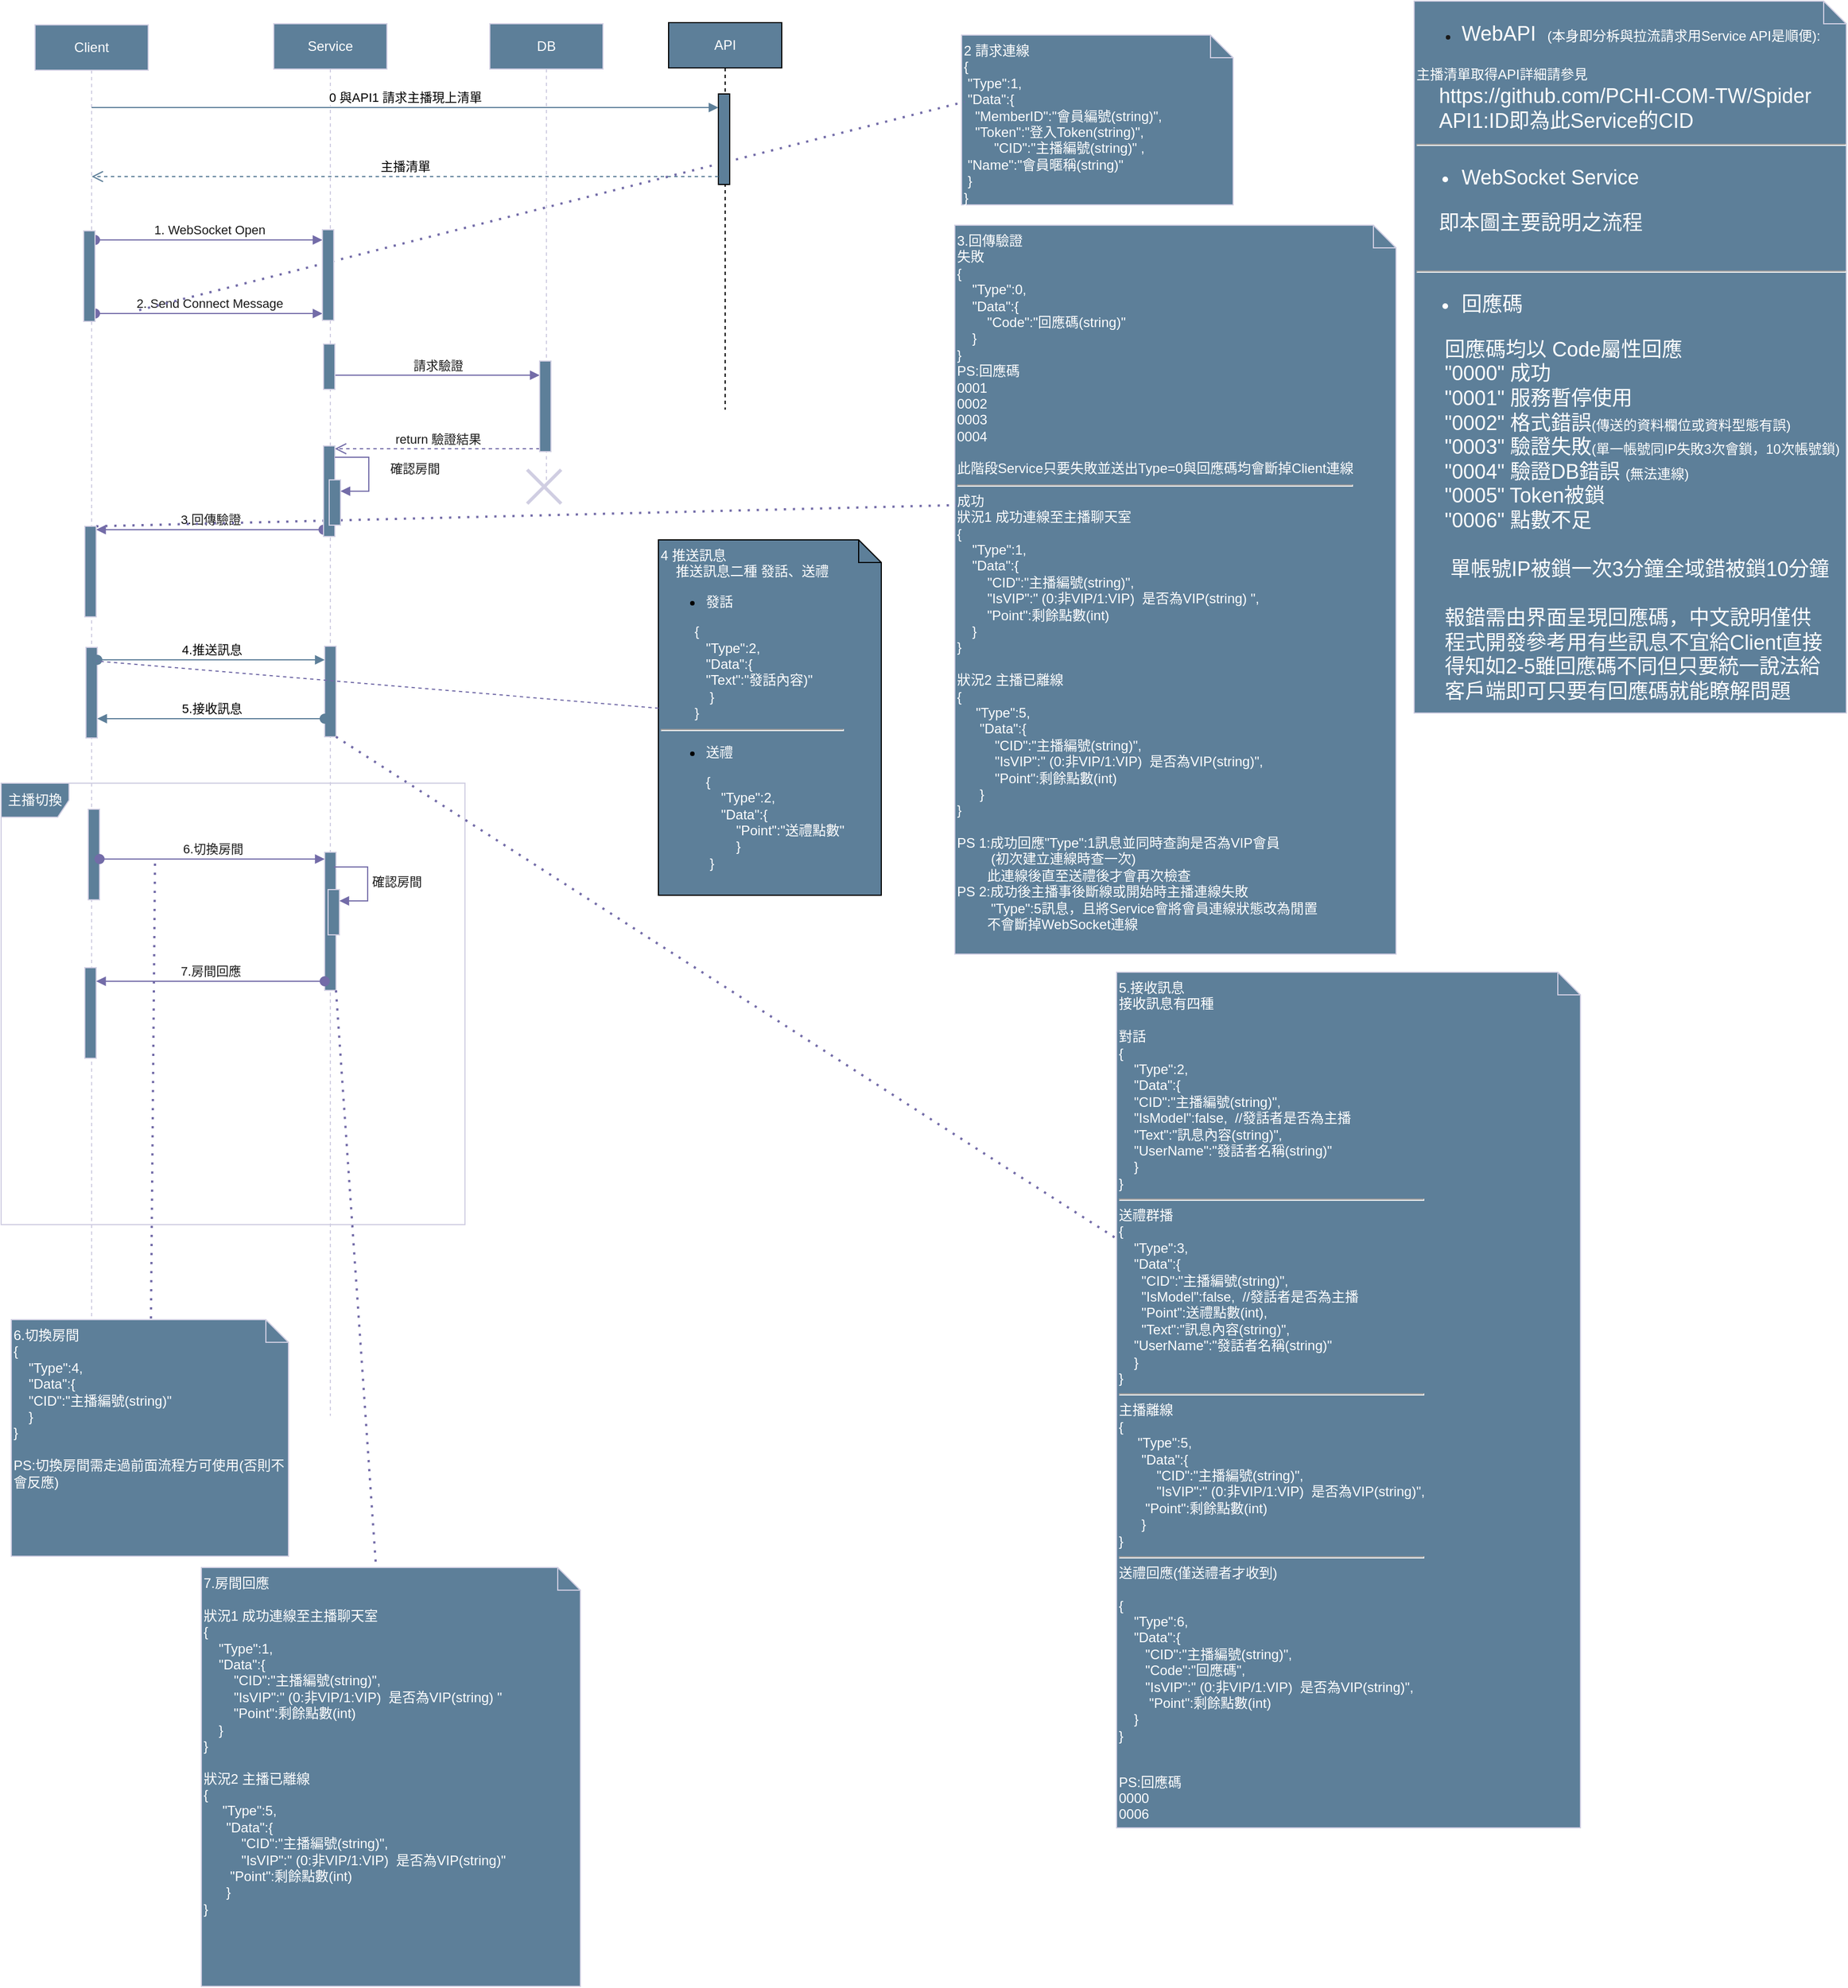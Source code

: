 <mxfile version="21.2.8" type="device">
  <diagram name="第 1 页" id="nalSIyjnzdlpbdRMCooa">
    <mxGraphModel dx="2074" dy="1205" grid="0" gridSize="10" guides="0" tooltips="1" connect="1" arrows="1" fold="1" page="1" pageScale="1" pageWidth="827" pageHeight="1169" math="0" shadow="0">
      <root>
        <mxCell id="0" />
        <mxCell id="1" parent="0" />
        <mxCell id="9lHD97vPQQ2Ld9ZBpSz1-4" value="1. WebSocket Open" style="html=1;verticalAlign=bottom;startArrow=oval;endArrow=block;startSize=8;edgeStyle=elbowEdgeStyle;elbow=vertical;curved=0;rounded=0;strokeColor=#736CA8;fontColor=#1A1A1A;" parent="1" source="9lHD97vPQQ2Ld9ZBpSz1-16" target="9lHD97vPQQ2Ld9ZBpSz1-3" edge="1">
          <mxGeometry relative="1" as="geometry">
            <mxPoint x="297" y="414" as="sourcePoint" />
            <Array as="points">
              <mxPoint x="133" y="243" />
              <mxPoint x="457" y="444" />
            </Array>
          </mxGeometry>
        </mxCell>
        <mxCell id="9lHD97vPQQ2Ld9ZBpSz1-9" value="2. Send Connect Message" style="html=1;verticalAlign=bottom;startArrow=oval;startFill=1;endArrow=block;startSize=8;edgeStyle=elbowEdgeStyle;elbow=vertical;curved=0;rounded=0;strokeColor=#736CA8;fontColor=#1A1A1A;" parent="1" source="9lHD97vPQQ2Ld9ZBpSz1-16" target="9lHD97vPQQ2Ld9ZBpSz1-3" edge="1">
          <mxGeometry width="60" relative="1" as="geometry">
            <mxPoint x="317" y="474" as="sourcePoint" />
            <mxPoint x="377" y="474" as="targetPoint" />
            <Array as="points">
              <mxPoint x="222" y="308" />
              <mxPoint x="201" y="347" />
              <mxPoint x="467" y="504" />
              <mxPoint x="447" y="474" />
              <mxPoint x="427" y="504" />
              <mxPoint x="407" y="474" />
            </Array>
          </mxGeometry>
        </mxCell>
        <mxCell id="9lHD97vPQQ2Ld9ZBpSz1-14" value="&lt;div&gt;&lt;font color=&quot;#ffffff&quot;&gt;2 請求連線&lt;/font&gt;&lt;/div&gt;&lt;div&gt;&lt;font color=&quot;#ffffff&quot;&gt;{&lt;/font&gt;&lt;/div&gt;&lt;div&gt;&lt;font color=&quot;#ffffff&quot;&gt;&lt;span style=&quot;white-space: pre;&quot;&gt; &lt;/span&gt;&quot;Type&quot;:1,&lt;/font&gt;&lt;/div&gt;&lt;div&gt;&lt;font color=&quot;#ffffff&quot;&gt;&lt;span style=&quot;white-space: pre;&quot;&gt; &lt;/span&gt;&quot;Data&quot;:{&lt;span style=&quot;&quot;&gt;&lt;/span&gt;&lt;/font&gt;&lt;/div&gt;&lt;div&gt;&lt;span style=&quot;&quot;&gt;&lt;font color=&quot;#ffffff&quot;&gt;&lt;span style=&quot;white-space: pre;&quot;&gt; &lt;/span&gt;&lt;span style=&quot;white-space: pre;&quot;&gt; &lt;span style=&quot;white-space: pre;&quot;&gt; &lt;/span&gt;&lt;/span&gt;&quot;MemberID&quot;:&quot;會員編號(string)&quot;,&amp;nbsp;&lt;/font&gt;&lt;/span&gt;&lt;/div&gt;&lt;div&gt;&lt;span style=&quot;&quot;&gt;&lt;font color=&quot;#ffffff&quot;&gt;&lt;span style=&quot;&quot;&gt;&lt;span style=&quot;white-space: pre;&quot;&gt;&amp;nbsp;&amp;nbsp;&lt;span style=&quot;white-space: pre;&quot;&gt; &lt;/span&gt;&lt;/span&gt;&lt;span style=&quot;white-space: pre;&quot;&gt;&quot;&lt;/span&gt;&lt;/span&gt;Token&quot;:&quot;登入Token(string)&quot;,&lt;/font&gt;&lt;/span&gt;&lt;/div&gt;&lt;div&gt;&lt;span style=&quot;&quot;&gt;&lt;font color=&quot;#ffffff&quot;&gt;&lt;span style=&quot;&quot;&gt;&lt;span style=&quot;white-space: pre;&quot;&gt;&amp;nbsp;&amp;nbsp;&amp;nbsp;&amp;nbsp;&lt;/span&gt;&lt;span style=&quot;white-space: pre;&quot;&gt;&amp;nbsp;&amp;nbsp;&amp;nbsp;&amp;nbsp;&lt;/span&gt;&lt;span style=&quot;white-space: pre;&quot;&gt;&quot;&lt;/span&gt;&lt;/span&gt;CID&quot;:&quot;主播編號(string)&quot; ,&lt;/font&gt;&lt;/span&gt;&lt;/div&gt;&lt;div&gt;&lt;span style=&quot;&quot;&gt;&lt;font color=&quot;#ffffff&quot;&gt;&lt;span style=&quot;white-space: pre;&quot;&gt; &lt;/span&gt;&quot;Name&quot;:&quot;會員暱稱(string)&quot;&amp;nbsp;&lt;/font&gt;&lt;/span&gt;&lt;/div&gt;&lt;div&gt;&lt;span style=&quot;&quot;&gt;&lt;font color=&quot;#ffffff&quot;&gt;&lt;span style=&quot;white-space: pre;&quot;&gt; &lt;/span&gt;}&lt;/font&gt;&lt;/span&gt;&lt;/div&gt;&lt;div&gt;&lt;span style=&quot;background-color: initial;&quot;&gt;&lt;font color=&quot;#ffffff&quot;&gt;}&lt;/font&gt;&lt;/span&gt;&lt;/div&gt;&lt;div&gt;&lt;span style=&quot;background-color: initial;&quot;&gt;&lt;font color=&quot;#ffffff&quot;&gt;&lt;br&gt;&lt;/font&gt;&lt;/span&gt;&lt;/div&gt;&lt;div&gt;&lt;span style=&quot;background-color: initial;&quot;&gt;&lt;br&gt;&lt;/span&gt;&lt;/div&gt;" style="shape=note;size=20;whiteSpace=wrap;html=1;strokeColor=#D0CEE2;fontColor=#1A1A1A;fillColor=#5D7F99;align=left;verticalAlign=top;" parent="1" vertex="1">
          <mxGeometry x="856" y="62" width="240" height="150" as="geometry" />
        </mxCell>
        <mxCell id="9lHD97vPQQ2Ld9ZBpSz1-15" value="" style="endArrow=none;dashed=1;html=1;dashPattern=1 3;strokeWidth=2;rounded=0;strokeColor=#736CA8;fontColor=#1A1A1A;entryX=0.011;entryY=0.393;entryDx=0;entryDy=0;entryPerimeter=0;movable=1;resizable=1;rotatable=1;deletable=1;editable=1;locked=0;connectable=1;" parent="1" target="9lHD97vPQQ2Ld9ZBpSz1-14" edge="1">
          <mxGeometry width="50" height="50" relative="1" as="geometry">
            <mxPoint x="129" y="305" as="sourcePoint" />
            <mxPoint x="590" y="450" as="targetPoint" />
          </mxGeometry>
        </mxCell>
        <mxCell id="9lHD97vPQQ2Ld9ZBpSz1-22" value="請求驗證" style="html=1;verticalAlign=bottom;endArrow=block;edgeStyle=elbowEdgeStyle;elbow=vertical;curved=0;rounded=0;strokeColor=#736CA8;fontColor=#1A1A1A;" parent="1" source="9lHD97vPQQ2Ld9ZBpSz1-18" target="9lHD97vPQQ2Ld9ZBpSz1-21" edge="1">
          <mxGeometry relative="1" as="geometry">
            <mxPoint x="643" y="550" as="sourcePoint" />
          </mxGeometry>
        </mxCell>
        <mxCell id="9lHD97vPQQ2Ld9ZBpSz1-23" value="return 驗證結果" style="html=1;verticalAlign=bottom;endArrow=open;dashed=1;endSize=8;edgeStyle=elbowEdgeStyle;elbow=vertical;curved=0;rounded=0;strokeColor=#736CA8;fontColor=#1A1A1A;" parent="1" source="9lHD97vPQQ2Ld9ZBpSz1-21" target="9lHD97vPQQ2Ld9ZBpSz1-24" edge="1">
          <mxGeometry relative="1" as="geometry">
            <mxPoint x="643" y="625" as="targetPoint" />
            <mxPoint as="offset" />
          </mxGeometry>
        </mxCell>
        <mxCell id="9lHD97vPQQ2Ld9ZBpSz1-27" value="3.回傳驗證" style="html=1;verticalAlign=bottom;startArrow=oval;startFill=1;endArrow=block;startSize=8;edgeStyle=elbowEdgeStyle;elbow=vertical;curved=0;rounded=0;strokeColor=#736CA8;fontColor=#1A1A1A;" parent="1" source="9lHD97vPQQ2Ld9ZBpSz1-24" target="9lHD97vPQQ2Ld9ZBpSz1-17" edge="1">
          <mxGeometry width="60" relative="1" as="geometry">
            <mxPoint x="438" y="735" as="sourcePoint" />
            <mxPoint x="498" y="735" as="targetPoint" />
            <Array as="points">
              <mxPoint x="162" y="499" />
              <mxPoint x="338" y="695" />
              <mxPoint x="338" y="715" />
              <mxPoint x="358" y="695" />
            </Array>
          </mxGeometry>
        </mxCell>
        <mxCell id="9lHD97vPQQ2Ld9ZBpSz1-30" value="&lt;font color=&quot;#ffffff&quot;&gt;3.回傳驗證&lt;br&gt;失敗&lt;br&gt;&lt;/font&gt;&lt;div style=&quot;border-color: var(--border-color);&quot;&gt;&lt;font color=&quot;#ffffff&quot;&gt;{&lt;/font&gt;&lt;/div&gt;&lt;div style=&quot;border-color: var(--border-color);&quot;&gt;&lt;font color=&quot;#ffffff&quot;&gt;&lt;span style=&quot;&quot;&gt;&amp;nbsp; &amp;nbsp; &quot;&lt;/span&gt;Type&quot;:0,&lt;/font&gt;&lt;/div&gt;&lt;div style=&quot;border-color: var(--border-color);&quot;&gt;&lt;font color=&quot;#ffffff&quot;&gt;&lt;span style=&quot;border-color: var(--border-color);&quot;&gt;&lt;span style=&quot;&quot;&gt;&amp;nbsp; &amp;nbsp; &quot;&lt;/span&gt;&lt;/span&gt;Data&quot;:{&lt;span style=&quot;border-color: var(--border-color);&quot;&gt;&lt;/span&gt;&lt;/font&gt;&lt;/div&gt;&lt;div style=&quot;border-color: var(--border-color);&quot;&gt;&lt;span style=&quot;border-color: var(--border-color);&quot;&gt;&lt;font color=&quot;#ffffff&quot;&gt;&lt;span style=&quot;border-color: var(--border-color);&quot;&gt;&lt;span style=&quot;&quot;&gt;&amp;nbsp;&amp;nbsp;&amp;nbsp;&amp;nbsp;&lt;/span&gt;&lt;/span&gt;&lt;span style=&quot;border-color: var(--border-color);&quot;&gt;&lt;span style=&quot;&quot;&gt;&amp;nbsp; &amp;nbsp; &quot;Code&quot;&lt;/span&gt;&lt;/span&gt;:&quot;回應碼(string)&quot;&lt;/font&gt;&lt;/span&gt;&lt;/div&gt;&lt;div style=&quot;border-color: var(--border-color);&quot;&gt;&lt;span style=&quot;border-color: var(--border-color);&quot;&gt;&lt;font color=&quot;#ffffff&quot;&gt;&lt;span style=&quot;border-color: var(--border-color);&quot;&gt;&lt;span style=&quot;&quot;&gt;&amp;nbsp;&amp;nbsp;&amp;nbsp;&amp;nbsp;&lt;/span&gt;&lt;/span&gt;}&lt;/font&gt;&lt;/span&gt;&lt;/div&gt;&lt;div style=&quot;border-color: var(--border-color);&quot;&gt;&lt;span style=&quot;border-color: var(--border-color); background-color: initial;&quot;&gt;&lt;font color=&quot;#ffffff&quot;&gt;}&lt;/font&gt;&lt;/span&gt;&lt;/div&gt;&lt;div style=&quot;border-color: var(--border-color);&quot;&gt;&lt;font color=&quot;#ffffff&quot;&gt;PS:回應碼&lt;/font&gt;&lt;/div&gt;&lt;div style=&quot;border-color: var(--border-color);&quot;&gt;&lt;font color=&quot;#ffffff&quot;&gt;0001&amp;nbsp;&lt;/font&gt;&lt;/div&gt;&lt;div style=&quot;border-color: var(--border-color);&quot;&gt;&lt;font color=&quot;#ffffff&quot;&gt;0002&amp;nbsp;&lt;/font&gt;&lt;/div&gt;&lt;div style=&quot;border-color: var(--border-color);&quot;&gt;&lt;font color=&quot;#ffffff&quot;&gt;0003&amp;nbsp;&lt;/font&gt;&lt;/div&gt;&lt;div style=&quot;border-color: var(--border-color);&quot;&gt;&lt;font color=&quot;#ffffff&quot;&gt;0004&amp;nbsp;&lt;/font&gt;&lt;/div&gt;&lt;div style=&quot;border-color: var(--border-color);&quot;&gt;&lt;font color=&quot;#ffffff&quot;&gt;&lt;br&gt;&lt;/font&gt;&lt;/div&gt;&lt;div style=&quot;border-color: var(--border-color);&quot;&gt;&lt;font color=&quot;#ffffff&quot;&gt;此階段Service只要失敗並送出Type=0與回應碼均會斷掉Client連線&lt;/font&gt;&lt;/div&gt;&lt;div style=&quot;border-color: var(--border-color);&quot;&gt;&lt;hr&gt;&lt;/div&gt;&lt;div style=&quot;border-color: var(--border-color);&quot;&gt;&lt;font color=&quot;#ffffff&quot;&gt;成功&lt;/font&gt;&lt;/div&gt;&lt;div style=&quot;border-color: var(--border-color);&quot;&gt;&lt;font color=&quot;#ffffff&quot;&gt;狀況1 成功連線至主播聊天室&lt;/font&gt;&lt;/div&gt;&lt;div style=&quot;border-color: var(--border-color);&quot;&gt;&lt;span style=&quot;background-color: initial;&quot;&gt;&lt;font color=&quot;#ffffff&quot;&gt;{&lt;/font&gt;&lt;/span&gt;&lt;/div&gt;&lt;div style=&quot;border-color: var(--border-color);&quot;&gt;&lt;span style=&quot;background-color: initial;&quot;&gt;&lt;font color=&quot;#ffffff&quot;&gt;&lt;span style=&quot;&quot;&gt;&lt;span style=&quot;&quot;&gt;&amp;nbsp;&amp;nbsp;&amp;nbsp;&amp;nbsp;&lt;/span&gt;&lt;/span&gt;&quot;Type&quot;:1,&lt;/font&gt;&lt;/span&gt;&lt;/div&gt;&lt;div style=&quot;border-color: var(--border-color);&quot;&gt;&lt;span style=&quot;background-color: initial;&quot;&gt;&lt;font color=&quot;#ffffff&quot;&gt;&lt;span style=&quot;&quot;&gt;&lt;span style=&quot;&quot;&gt;&amp;nbsp;&amp;nbsp;&amp;nbsp;&amp;nbsp;&lt;/span&gt;&lt;/span&gt;&quot;Data&quot;:{&lt;/font&gt;&lt;/span&gt;&lt;/div&gt;&lt;div style=&quot;border-color: var(--border-color);&quot;&gt;&lt;span style=&quot;background-color: initial;&quot;&gt;&lt;font color=&quot;#ffffff&quot;&gt;&lt;span style=&quot;&quot;&gt;&lt;span style=&quot;&quot;&gt;&amp;nbsp;&amp;nbsp;&amp;nbsp;&amp;nbsp;&lt;/span&gt;&lt;/span&gt;&lt;span style=&quot;&quot;&gt;&lt;span style=&quot;&quot;&gt;&amp;nbsp;&amp;nbsp;&amp;nbsp;&amp;nbsp;&lt;/span&gt;&lt;/span&gt;&quot;CID&quot;:&quot;主播編號(string)&quot;,&lt;/font&gt;&lt;/span&gt;&lt;/div&gt;&lt;div style=&quot;border-color: var(--border-color);&quot;&gt;&lt;span style=&quot;background-color: initial;&quot;&gt;&lt;font color=&quot;#ffffff&quot;&gt;&lt;span style=&quot;&quot;&gt;&lt;span style=&quot;&quot;&gt;&amp;nbsp;&amp;nbsp;&amp;nbsp;&amp;nbsp;&lt;/span&gt;&lt;/span&gt;&lt;span style=&quot;&quot;&gt;&lt;span style=&quot;&quot;&gt;&amp;nbsp;&amp;nbsp;&amp;nbsp;&amp;nbsp;&lt;/span&gt;&lt;/span&gt;&quot;IsVIP&quot;:&quot; (0:非VIP/1:VIP)&amp;nbsp; 是否為VIP(string) &quot;,&lt;/font&gt;&lt;/span&gt;&lt;/div&gt;&lt;div style=&quot;border-color: var(--border-color);&quot;&gt;&lt;font color=&quot;#ffffff&quot;&gt;&amp;nbsp; &amp;nbsp; &amp;nbsp; &amp;nbsp; &quot;Point&quot;:剩餘點數(int)&lt;span style=&quot;background-color: initial;&quot;&gt;&lt;br&gt;&lt;/span&gt;&lt;/font&gt;&lt;/div&gt;&lt;div style=&quot;border-color: var(--border-color);&quot;&gt;&lt;span style=&quot;background-color: initial;&quot;&gt;&lt;font color=&quot;#ffffff&quot;&gt;&lt;span style=&quot;&quot;&gt;&lt;span style=&quot;&quot;&gt;&amp;nbsp;&amp;nbsp;&amp;nbsp;&amp;nbsp;&lt;/span&gt;&lt;/span&gt;}&lt;/font&gt;&lt;/span&gt;&lt;/div&gt;&lt;div style=&quot;border-color: var(--border-color);&quot;&gt;&lt;span style=&quot;background-color: initial;&quot;&gt;&lt;font color=&quot;#ffffff&quot;&gt;}&lt;/font&gt;&lt;/span&gt;&lt;/div&gt;&lt;div style=&quot;border-color: var(--border-color);&quot;&gt;&lt;span style=&quot;background-color: initial;&quot;&gt;&lt;font color=&quot;#ffffff&quot;&gt;&lt;br&gt;&lt;/font&gt;&lt;/span&gt;&lt;/div&gt;&lt;div style=&quot;border-color: var(--border-color);&quot;&gt;&lt;font color=&quot;#ffffff&quot;&gt;狀況2 主播已離線&lt;/font&gt;&lt;/div&gt;&lt;div style=&quot;border-color: var(--border-color);&quot;&gt;&lt;span style=&quot;background-color: initial;&quot;&gt;&lt;font color=&quot;#ffffff&quot;&gt;{&lt;/font&gt;&lt;/span&gt;&lt;/div&gt;&lt;div style=&quot;border-color: var(--border-color);&quot;&gt;&lt;span style=&quot;background-color: initial;&quot;&gt;&lt;font color=&quot;#ffffff&quot;&gt;&amp;nbsp; &amp;nbsp; &amp;nbsp;&quot;Type&quot;:5,&lt;/font&gt;&lt;/span&gt;&lt;/div&gt;&lt;div style=&quot;border-color: var(--border-color);&quot;&gt;&lt;span style=&quot;background-color: initial;&quot;&gt;&lt;font color=&quot;#ffffff&quot;&gt;&amp;nbsp; &amp;nbsp; &amp;nbsp; &quot;Data&quot;:{&lt;/font&gt;&lt;/span&gt;&lt;/div&gt;&lt;div style=&quot;border-color: var(--border-color);&quot;&gt;&lt;font color=&quot;#ffffff&quot;&gt;&amp;nbsp; &amp;nbsp; &amp;nbsp; &amp;nbsp; &amp;nbsp; &quot;CID&quot;:&quot;主播編號(string)&lt;span style=&quot;background-color: initial;&quot;&gt;&quot;,&lt;/span&gt;&lt;/font&gt;&lt;/div&gt;&lt;div style=&quot;border-color: var(--border-color);&quot;&gt;&lt;font color=&quot;#ffffff&quot;&gt;&amp;nbsp; &amp;nbsp; &amp;nbsp; &amp;nbsp; &amp;nbsp; &quot;IsVIP&quot;:&quot;&amp;nbsp;(0:非VIP/1:VIP)&amp;nbsp; 是否為VIP(string)&lt;span style=&quot;background-color: initial;&quot;&gt;&quot;,&lt;br&gt;&lt;/span&gt;&lt;span style=&quot;background-color: initial;&quot;&gt;&amp;nbsp; &amp;nbsp; &amp;nbsp; &amp;nbsp; &amp;nbsp; &quot;Point&quot;:剩餘點數(int)&lt;/span&gt;&lt;/font&gt;&lt;/div&gt;&lt;div style=&quot;border-color: var(--border-color);&quot;&gt;&lt;font color=&quot;#ffffff&quot;&gt;&amp;nbsp; &amp;nbsp; &amp;nbsp; }&lt;/font&gt;&lt;/div&gt;&lt;div style=&quot;border-color: var(--border-color);&quot;&gt;&lt;span style=&quot;background-color: initial;&quot;&gt;&lt;font color=&quot;#ffffff&quot;&gt;}&lt;/font&gt;&lt;/span&gt;&lt;/div&gt;&lt;div style=&quot;border-color: var(--border-color);&quot;&gt;&lt;font color=&quot;#ffffff&quot;&gt;&lt;br&gt;&lt;/font&gt;&lt;/div&gt;&lt;div style=&quot;border-color: var(--border-color);&quot;&gt;&lt;font color=&quot;#ffffff&quot;&gt;PS 1:成功回應&quot;Type&quot;:1訊息並同時查詢是否為VIP會員&lt;/font&gt;&lt;/div&gt;&lt;div style=&quot;border-color: var(--border-color);&quot;&gt;&lt;font color=&quot;#ffffff&quot;&gt;&amp;nbsp; &amp;nbsp; &amp;nbsp; &amp;nbsp; &amp;nbsp;(初次建立連線時查一次)&lt;/font&gt;&lt;/div&gt;&lt;div style=&quot;border-color: var(--border-color);&quot;&gt;&lt;font color=&quot;#ffffff&quot;&gt;&amp;nbsp; &amp;nbsp; &amp;nbsp; &amp;nbsp; 此連線後直至送禮後才會再次檢查&lt;/font&gt;&lt;/div&gt;&lt;div style=&quot;border-color: var(--border-color);&quot;&gt;&lt;font color=&quot;#ffffff&quot;&gt;PS 2:成功後主播事後斷線或開始時&lt;span style=&quot;background-color: initial;&quot;&gt;主播連線失敗&lt;/span&gt;&lt;/font&gt;&lt;/div&gt;&lt;font color=&quot;#ffffff&quot;&gt;&amp;nbsp; &amp;nbsp; &amp;nbsp; &amp;nbsp; &amp;nbsp;&quot;Type&quot;:5&lt;span style=&quot;background-color: initial;&quot;&gt;訊息，且將Service會將會員連線狀態改為閒置&lt;/span&gt;&lt;br&gt;&lt;/font&gt;&lt;div style=&quot;border-color: var(--border-color);&quot;&gt;&lt;span style=&quot;background-color: initial;&quot;&gt;&lt;font color=&quot;#ffffff&quot;&gt;&amp;nbsp; &amp;nbsp; &amp;nbsp; &amp;nbsp; 不會斷掉WebSocket連線&lt;/font&gt;&lt;/span&gt;&lt;/div&gt;" style="shape=note;size=20;whiteSpace=wrap;html=1;strokeColor=#D0CEE2;fontColor=#1A1A1A;fillColor=#5D7F99;align=left;verticalAlign=top;" parent="1" vertex="1">
          <mxGeometry x="850" y="230" width="390" height="644" as="geometry" />
        </mxCell>
        <mxCell id="9lHD97vPQQ2Ld9ZBpSz1-31" value="" style="endArrow=none;dashed=1;html=1;dashPattern=1 3;strokeWidth=2;rounded=0;strokeColor=#736CA8;fontColor=#1A1A1A;entryX=0.004;entryY=0.384;entryDx=0;entryDy=0;entryPerimeter=0;" parent="1" source="9lHD97vPQQ2Ld9ZBpSz1-17" target="9lHD97vPQQ2Ld9ZBpSz1-30" edge="1">
          <mxGeometry width="50" height="50" relative="1" as="geometry">
            <mxPoint x="219" y="451" as="sourcePoint" />
            <mxPoint x="740" y="560" as="targetPoint" />
          </mxGeometry>
        </mxCell>
        <mxCell id="9lHD97vPQQ2Ld9ZBpSz1-35" value="&lt;font color=&quot;#ffffff&quot;&gt;5.接收訊息&lt;br&gt;接收訊息有四種&lt;br&gt;&lt;br&gt;對話&lt;br&gt;&lt;span style=&quot;background-color: initial;&quot;&gt;{&lt;br&gt;&amp;nbsp; &amp;nbsp; &quot;Type&quot;:2,&lt;br&gt;&amp;nbsp; &amp;nbsp; &quot;Data&quot;:{&lt;br&gt;&lt;span style=&quot;&quot;&gt;&lt;span style=&quot;&quot;&gt;&amp;nbsp;&amp;nbsp;&amp;nbsp;&amp;nbsp;&lt;/span&gt;&lt;/span&gt;&quot;CID&quot;:&quot;主播編號(string)&quot;,&lt;br&gt;&lt;span style=&quot;&quot;&gt;&lt;span style=&quot;&quot;&gt;&amp;nbsp;&amp;nbsp;&amp;nbsp;&amp;nbsp;&lt;/span&gt;&lt;/span&gt;&quot;IsModel&quot;:false,&amp;nbsp; //發話者是否為主播&lt;br&gt;&lt;span style=&quot;&quot;&gt;&lt;span style=&quot;&quot;&gt;&amp;nbsp;&amp;nbsp;&amp;nbsp;&amp;nbsp;&lt;/span&gt;&lt;/span&gt;&quot;Text&quot;:&quot;訊息內容(string)&quot;,&lt;br&gt;&lt;span style=&quot;&quot;&gt;&lt;span style=&quot;&quot;&gt;&amp;nbsp;&amp;nbsp;&amp;nbsp;&amp;nbsp;&lt;/span&gt;&lt;/span&gt;&quot;UserName&quot;:&quot;發話者名稱(string)&quot;&lt;br&gt;&amp;nbsp; &amp;nbsp; }&lt;br&gt;}&lt;/span&gt;&lt;span style=&quot;background-color: initial;&quot;&gt;&lt;br&gt;&lt;/span&gt;&lt;/font&gt;&lt;hr&gt;&lt;font color=&quot;#ffffff&quot;&gt;送禮群播&lt;br&gt;{&lt;br&gt;&amp;nbsp; &amp;nbsp; &quot;Type&quot;:3,&lt;br&gt;&amp;nbsp; &amp;nbsp; &quot;Data&quot;:{&lt;br&gt;&lt;span style=&quot;&quot;&gt;&lt;span style=&quot;&quot;&gt;&amp;nbsp; &amp;nbsp; &amp;nbsp;&amp;nbsp;&lt;/span&gt;&lt;/span&gt;&quot;CID&quot;:&quot;主播編號(string)&quot;,&lt;br&gt;&lt;span style=&quot;&quot;&gt;&lt;span style=&quot;&quot;&gt;&amp;nbsp; &amp;nbsp; &amp;nbsp;&amp;nbsp;&lt;/span&gt;&lt;/span&gt;&quot;IsModel&quot;:false,&amp;nbsp; //發話者是否為主播&lt;br&gt;&lt;span style=&quot;&quot;&gt;&lt;span style=&quot;&quot;&gt;&amp;nbsp; &amp;nbsp; &amp;nbsp;&amp;nbsp;&lt;/span&gt;&lt;/span&gt;&quot;Point&quot;:送禮點數(int),&lt;br&gt;&lt;span style=&quot;&quot;&gt;&lt;span style=&quot;&quot;&gt;&amp;nbsp; &amp;nbsp; &amp;nbsp;&amp;nbsp;&lt;/span&gt;&lt;/span&gt;&quot;Text&quot;:&quot;訊息內容(string)&quot;,&lt;br&gt;&amp;nbsp; &amp;nbsp; &quot;UserName&quot;:&quot;發話者名稱(string)&quot;&lt;br&gt;&lt;span style=&quot;&quot;&gt;&lt;span style=&quot;&quot;&gt;&amp;nbsp;&amp;nbsp;&amp;nbsp;&amp;nbsp;&lt;/span&gt;&lt;/span&gt;}&lt;br&gt;}&lt;br&gt;&lt;/font&gt;&lt;hr&gt;&lt;font color=&quot;#ffffff&quot;&gt;主播離線&lt;br&gt;&lt;/font&gt;&lt;div style=&quot;border-color: var(--border-color);&quot;&gt;&lt;font color=&quot;#ffffff&quot;&gt;{&lt;/font&gt;&lt;/div&gt;&lt;div style=&quot;border-color: var(--border-color);&quot;&gt;&lt;span style=&quot;border-color: var(--border-color); background-color: initial;&quot;&gt;&lt;font color=&quot;#ffffff&quot;&gt;&amp;nbsp; &amp;nbsp; &amp;nbsp;&quot;Type&quot;:5,&lt;/font&gt;&lt;/span&gt;&lt;/div&gt;&lt;div style=&quot;border-color: var(--border-color);&quot;&gt;&lt;span style=&quot;border-color: var(--border-color); background-color: initial;&quot;&gt;&lt;font color=&quot;#ffffff&quot;&gt;&amp;nbsp; &amp;nbsp; &amp;nbsp; &quot;Data&quot;:{&lt;/font&gt;&lt;/span&gt;&lt;/div&gt;&lt;div style=&quot;border-color: var(--border-color);&quot;&gt;&lt;font color=&quot;#ffffff&quot;&gt;&amp;nbsp; &amp;nbsp; &amp;nbsp; &amp;nbsp; &amp;nbsp; &quot;CID&quot;:&quot;&lt;span style=&quot;border-color: var(--border-color);&quot;&gt;主播編號(string)&lt;/span&gt;&lt;span style=&quot;border-color: var(--border-color); background-color: initial;&quot;&gt;&quot;,&lt;/span&gt;&lt;/font&gt;&lt;/div&gt;&lt;div style=&quot;border-color: var(--border-color);&quot;&gt;&lt;font color=&quot;#ffffff&quot;&gt;&amp;nbsp; &amp;nbsp; &amp;nbsp; &amp;nbsp; &amp;nbsp; &quot;IsVIP&quot;:&quot;&lt;span style=&quot;border-color: var(--border-color);&quot;&gt;&amp;nbsp;(0:非VIP/1:VIP)&amp;nbsp; 是否為VIP(string)&lt;/span&gt;&lt;span style=&quot;border-color: var(--border-color); background-color: initial;&quot;&gt;&quot;,&lt;/span&gt;&lt;/font&gt;&lt;/div&gt;&lt;div style=&quot;border-color: var(--border-color);&quot;&gt;&lt;span style=&quot;border-color: var(--border-color); background-color: initial;&quot;&gt;&lt;font color=&quot;#ffffff&quot;&gt;&amp;nbsp;&lt;span style=&quot;&quot;&gt;&lt;span style=&quot;&quot;&gt;&amp;nbsp;&amp;nbsp;&amp;nbsp;&amp;nbsp;&lt;/span&gt;&lt;/span&gt;&amp;nbsp; &quot;Point&quot;:剩餘點數(int)&lt;br&gt;&lt;/font&gt;&lt;/span&gt;&lt;/div&gt;&lt;div style=&quot;border-color: var(--border-color);&quot;&gt;&lt;span style=&quot;border-color: var(--border-color); background-color: initial;&quot;&gt;&lt;font color=&quot;#ffffff&quot;&gt;&amp;nbsp; &amp;nbsp; &amp;nbsp; }&lt;/font&gt;&lt;/span&gt;&lt;/div&gt;&lt;div style=&quot;border-color: var(--border-color);&quot;&gt;&lt;span style=&quot;border-color: var(--border-color); background-color: initial;&quot;&gt;&lt;font color=&quot;#ffffff&quot;&gt;}&lt;/font&gt;&lt;/span&gt;&lt;/div&gt;&lt;div style=&quot;border-color: var(--border-color);&quot;&gt;&lt;span style=&quot;border-color: var(--border-color); background-color: initial;&quot;&gt;&lt;font color=&quot;#ffffff&quot;&gt;&lt;hr&gt;送禮回應(僅送禮者才收到)&lt;/font&gt;&lt;/span&gt;&lt;/div&gt;&lt;div style=&quot;border-color: var(--border-color);&quot;&gt;&lt;span style=&quot;border-color: var(--border-color); background-color: initial;&quot;&gt;&lt;font color=&quot;#ffffff&quot;&gt;&lt;br&gt;&lt;/font&gt;&lt;/span&gt;&lt;/div&gt;&lt;div style=&quot;border-color: var(--border-color);&quot;&gt;&lt;span style=&quot;border-color: var(--border-color); background-color: initial;&quot;&gt;&lt;font color=&quot;#ffffff&quot;&gt;{&lt;br style=&quot;border-color: var(--border-color);&quot;&gt;&amp;nbsp; &amp;nbsp; &quot;Type&quot;:6,&lt;br style=&quot;border-color: var(--border-color);&quot;&gt;&amp;nbsp; &amp;nbsp; &quot;Data&quot;:{&lt;br style=&quot;border-color: var(--border-color);&quot;&gt;&lt;span style=&quot;border-color: var(--border-color);&quot;&gt;&lt;span style=&quot;border-color: var(--border-color);&quot;&gt;&amp;nbsp; &amp;nbsp; &amp;nbsp;&amp;nbsp;&lt;span style=&quot;white-space: pre;&quot;&gt; &lt;/span&gt;&lt;/span&gt;&lt;/span&gt;&quot;CID&quot;:&quot;主播編號(string)&quot;,&lt;br style=&quot;border-color: var(--border-color);&quot;&gt;&lt;span style=&quot;border-color: var(--border-color);&quot;&gt;&lt;span style=&quot;border-color: var(--border-color);&quot;&gt;&amp;nbsp; &amp;nbsp; &amp;nbsp;&amp;nbsp;&lt;span style=&quot;white-space: pre;&quot;&gt; &lt;/span&gt;&lt;/span&gt;&lt;/span&gt;&quot;Code&quot;:&quot;回應碼&quot;,&amp;nbsp;&amp;nbsp;&lt;br style=&quot;border-color: var(--border-color);&quot;&gt;&lt;span style=&quot;border-color: var(--border-color);&quot;&gt;&lt;span style=&quot;border-color: var(--border-color);&quot;&gt;&amp;nbsp; &amp;nbsp; &amp;nbsp;&amp;nbsp;&lt;span style=&quot;white-space: pre;&quot;&gt; &lt;/span&gt;&lt;/span&gt;&lt;/span&gt;&quot;IsVIP&quot;:&quot;&lt;span style=&quot;background-color: initial; border-color: var(--border-color);&quot;&gt;&amp;nbsp;(0:非VIP/1:VIP)&amp;nbsp; 是否為VIP(string)&lt;/span&gt;&lt;span style=&quot;background-color: initial; border-color: var(--border-color);&quot;&gt;&quot;,&lt;/span&gt;&lt;div style=&quot;border-color: var(--border-color);&quot;&gt;&lt;span style=&quot;border-color: var(--border-color); background-color: initial;&quot;&gt;&amp;nbsp;&lt;span style=&quot;border-color: var(--border-color);&quot;&gt;&lt;span style=&quot;border-color: var(--border-color);&quot;&gt;&amp;nbsp;&amp;nbsp;&amp;nbsp;&amp;nbsp;&lt;/span&gt;&lt;/span&gt;&amp;nbsp; &lt;span style=&quot;white-space: pre;&quot;&gt; &lt;/span&gt;&quot;Point&quot;:剩餘點數(int)&lt;/span&gt;&lt;/div&gt;&lt;span style=&quot;border-color: var(--border-color);&quot;&gt;&lt;span style=&quot;border-color: var(--border-color);&quot;&gt;&amp;nbsp;&amp;nbsp;&amp;nbsp;&amp;nbsp;&lt;/span&gt;&lt;/span&gt;}&lt;br style=&quot;border-color: var(--border-color);&quot;&gt;}&lt;br&gt;&lt;/font&gt;&lt;/span&gt;&lt;/div&gt;&lt;div style=&quot;border-color: var(--border-color);&quot;&gt;&lt;font color=&quot;#ffffff&quot;&gt;&lt;br&gt;&lt;/font&gt;&lt;/div&gt;&lt;div style=&quot;border-color: var(--border-color); line-height: 120%;&quot;&gt;&lt;span style=&quot;border-color: var(--border-color);&quot;&gt;&lt;pre style=&quot;overflow: auto; line-height: 120%;&quot; id=&quot;output&quot;&gt;&lt;font color=&quot;#ffffff&quot;&gt;&lt;div style=&quot;border-color: var(--border-color); font-family: Helvetica;&quot;&gt;PS:回應碼&lt;/div&gt;&lt;div style=&quot;border-color: var(--border-color); font-family: Helvetica;&quot;&gt;0000&lt;span style=&quot;background-color: initial;&quot;&gt;&amp;nbsp;&lt;/span&gt;&lt;/div&gt;&lt;div style=&quot;border-color: var(--border-color); font-family: Helvetica;&quot;&gt;0006&amp;nbsp;&lt;/div&gt;&lt;/font&gt;&lt;/pre&gt;&lt;/span&gt;&lt;/div&gt;&lt;div style=&quot;border-color: var(--border-color); font-size: 11px;&quot;&gt;&lt;span style=&quot;border-color: var(--border-color); color: rgb(255, 255, 255); background-color: initial; font-size: 11px;&quot;&gt;&lt;br&gt;&lt;/span&gt;&lt;/div&gt;" style="shape=note;size=20;whiteSpace=wrap;html=1;strokeColor=#D0CEE2;fontColor=#1A1A1A;fillColor=#5D7F99;align=left;verticalAlign=top;" parent="1" vertex="1">
          <mxGeometry x="993" y="890" width="410" height="756" as="geometry" />
        </mxCell>
        <mxCell id="9lHD97vPQQ2Ld9ZBpSz1-37" value="&lt;font color=&quot;#ffffff&quot;&gt;主播切換&lt;/font&gt;" style="shape=umlFrame;whiteSpace=wrap;html=1;pointerEvents=0;strokeColor=#D0CEE2;fontColor=#1A1A1A;fillColor=#5D7F99;" parent="1" vertex="1">
          <mxGeometry x="7" y="723" width="410" height="390" as="geometry" />
        </mxCell>
        <mxCell id="9lHD97vPQQ2Ld9ZBpSz1-1" value="&lt;font color=&quot;#ffffff&quot;&gt;Client&lt;/font&gt;" style="shape=umlLifeline;perimeter=lifelinePerimeter;whiteSpace=wrap;html=1;container=1;dropTarget=0;collapsible=0;recursiveResize=0;outlineConnect=0;portConstraint=eastwest;newEdgeStyle={&quot;edgeStyle&quot;:&quot;elbowEdgeStyle&quot;,&quot;elbow&quot;:&quot;vertical&quot;,&quot;curved&quot;:0,&quot;rounded&quot;:0};labelBackgroundColor=none;fillColor=#5D7F99;strokeColor=#D0CEE2;fontColor=#1A1A1A;" parent="1" vertex="1">
          <mxGeometry x="37" y="53" width="100" height="1230" as="geometry" />
        </mxCell>
        <mxCell id="9lHD97vPQQ2Ld9ZBpSz1-16" value="" style="html=1;points=[];perimeter=orthogonalPerimeter;outlineConnect=0;targetShapes=umlLifeline;portConstraint=eastwest;newEdgeStyle={&quot;edgeStyle&quot;:&quot;elbowEdgeStyle&quot;,&quot;elbow&quot;:&quot;vertical&quot;,&quot;curved&quot;:0,&quot;rounded&quot;:0};strokeColor=#D0CEE2;fontColor=#1A1A1A;fillColor=#5D7F99;" parent="9lHD97vPQQ2Ld9ZBpSz1-1" vertex="1">
          <mxGeometry x="43" y="182" width="10" height="80" as="geometry" />
        </mxCell>
        <mxCell id="9lHD97vPQQ2Ld9ZBpSz1-17" value="" style="html=1;points=[];perimeter=orthogonalPerimeter;outlineConnect=0;targetShapes=umlLifeline;portConstraint=eastwest;newEdgeStyle={&quot;edgeStyle&quot;:&quot;elbowEdgeStyle&quot;,&quot;elbow&quot;:&quot;vertical&quot;,&quot;curved&quot;:0,&quot;rounded&quot;:0};strokeColor=#D0CEE2;fontColor=#1A1A1A;fillColor=#5D7F99;" parent="9lHD97vPQQ2Ld9ZBpSz1-1" vertex="1">
          <mxGeometry x="44" y="443" width="10" height="80" as="geometry" />
        </mxCell>
        <mxCell id="9lHD97vPQQ2Ld9ZBpSz1-33" value="" style="html=1;points=[];perimeter=orthogonalPerimeter;outlineConnect=0;targetShapes=umlLifeline;portConstraint=eastwest;newEdgeStyle={&quot;edgeStyle&quot;:&quot;elbowEdgeStyle&quot;,&quot;elbow&quot;:&quot;vertical&quot;,&quot;curved&quot;:0,&quot;rounded&quot;:0};strokeColor=#D0CEE2;fontColor=#1A1A1A;fillColor=#5D7F99;" parent="9lHD97vPQQ2Ld9ZBpSz1-1" vertex="1">
          <mxGeometry x="45" y="550" width="10" height="80" as="geometry" />
        </mxCell>
        <mxCell id="9lHD97vPQQ2Ld9ZBpSz1-39" value="" style="html=1;points=[];perimeter=orthogonalPerimeter;outlineConnect=0;targetShapes=umlLifeline;portConstraint=eastwest;newEdgeStyle={&quot;edgeStyle&quot;:&quot;elbowEdgeStyle&quot;,&quot;elbow&quot;:&quot;vertical&quot;,&quot;curved&quot;:0,&quot;rounded&quot;:0};strokeColor=#D0CEE2;fontColor=#1A1A1A;fillColor=#5D7F99;" parent="9lHD97vPQQ2Ld9ZBpSz1-1" vertex="1">
          <mxGeometry x="47" y="693" width="10" height="80" as="geometry" />
        </mxCell>
        <mxCell id="9lHD97vPQQ2Ld9ZBpSz1-51" value="" style="html=1;points=[];perimeter=orthogonalPerimeter;outlineConnect=0;targetShapes=umlLifeline;portConstraint=eastwest;newEdgeStyle={&quot;edgeStyle&quot;:&quot;elbowEdgeStyle&quot;,&quot;elbow&quot;:&quot;vertical&quot;,&quot;curved&quot;:0,&quot;rounded&quot;:0};strokeColor=#D0CEE2;fontColor=#1A1A1A;fillColor=#5D7F99;" parent="9lHD97vPQQ2Ld9ZBpSz1-1" vertex="1">
          <mxGeometry x="44" y="833" width="10" height="80" as="geometry" />
        </mxCell>
        <mxCell id="9lHD97vPQQ2Ld9ZBpSz1-2" value="&lt;font color=&quot;#ffffff&quot;&gt;Service&lt;/font&gt;" style="shape=umlLifeline;perimeter=lifelinePerimeter;whiteSpace=wrap;html=1;container=1;dropTarget=0;collapsible=0;recursiveResize=0;outlineConnect=0;portConstraint=eastwest;newEdgeStyle={&quot;edgeStyle&quot;:&quot;elbowEdgeStyle&quot;,&quot;elbow&quot;:&quot;vertical&quot;,&quot;curved&quot;:0,&quot;rounded&quot;:0};strokeColor=#D0CEE2;fontColor=#1A1A1A;fillColor=#5D7F99;" parent="1" vertex="1">
          <mxGeometry x="248" y="52" width="100" height="1230" as="geometry" />
        </mxCell>
        <mxCell id="9lHD97vPQQ2Ld9ZBpSz1-3" value="" style="html=1;points=[];perimeter=orthogonalPerimeter;outlineConnect=0;targetShapes=umlLifeline;portConstraint=eastwest;newEdgeStyle={&quot;edgeStyle&quot;:&quot;elbowEdgeStyle&quot;,&quot;elbow&quot;:&quot;vertical&quot;,&quot;curved&quot;:0,&quot;rounded&quot;:0};strokeColor=#D0CEE2;fontColor=#1A1A1A;fillColor=#5D7F99;" parent="9lHD97vPQQ2Ld9ZBpSz1-2" vertex="1">
          <mxGeometry x="43" y="182" width="10" height="80" as="geometry" />
        </mxCell>
        <mxCell id="9lHD97vPQQ2Ld9ZBpSz1-18" value="" style="html=1;points=[];perimeter=orthogonalPerimeter;outlineConnect=0;targetShapes=umlLifeline;portConstraint=eastwest;newEdgeStyle={&quot;edgeStyle&quot;:&quot;elbowEdgeStyle&quot;,&quot;elbow&quot;:&quot;vertical&quot;,&quot;curved&quot;:0,&quot;rounded&quot;:0};strokeColor=#D0CEE2;fontColor=#1A1A1A;fillColor=#5D7F99;" parent="9lHD97vPQQ2Ld9ZBpSz1-2" vertex="1">
          <mxGeometry x="44" y="283" width="10" height="40" as="geometry" />
        </mxCell>
        <mxCell id="9lHD97vPQQ2Ld9ZBpSz1-24" value="" style="html=1;points=[];perimeter=orthogonalPerimeter;outlineConnect=0;targetShapes=umlLifeline;portConstraint=eastwest;newEdgeStyle={&quot;edgeStyle&quot;:&quot;elbowEdgeStyle&quot;,&quot;elbow&quot;:&quot;vertical&quot;,&quot;curved&quot;:0,&quot;rounded&quot;:0};strokeColor=#D0CEE2;fontColor=#1A1A1A;fillColor=#5D7F99;" parent="9lHD97vPQQ2Ld9ZBpSz1-2" vertex="1">
          <mxGeometry x="44" y="373" width="10" height="80" as="geometry" />
        </mxCell>
        <mxCell id="9lHD97vPQQ2Ld9ZBpSz1-28" value="" style="html=1;points=[];perimeter=orthogonalPerimeter;outlineConnect=0;targetShapes=umlLifeline;portConstraint=eastwest;newEdgeStyle={&quot;edgeStyle&quot;:&quot;elbowEdgeStyle&quot;,&quot;elbow&quot;:&quot;vertical&quot;,&quot;curved&quot;:0,&quot;rounded&quot;:0};strokeColor=#D0CEE2;fontColor=#1A1A1A;fillColor=#5D7F99;" parent="9lHD97vPQQ2Ld9ZBpSz1-2" vertex="1">
          <mxGeometry x="49" y="403" width="10" height="40" as="geometry" />
        </mxCell>
        <mxCell id="9lHD97vPQQ2Ld9ZBpSz1-29" value="確認房間" style="html=1;align=left;spacingLeft=2;endArrow=block;rounded=0;edgeStyle=orthogonalEdgeStyle;curved=0;rounded=0;strokeColor=#736CA8;fontColor=#1A1A1A;" parent="9lHD97vPQQ2Ld9ZBpSz1-2" target="9lHD97vPQQ2Ld9ZBpSz1-28" edge="1">
          <mxGeometry x="-0.059" y="15" relative="1" as="geometry">
            <mxPoint x="54" y="383" as="sourcePoint" />
            <Array as="points">
              <mxPoint x="84" y="413" />
            </Array>
            <mxPoint as="offset" />
          </mxGeometry>
        </mxCell>
        <mxCell id="9lHD97vPQQ2Ld9ZBpSz1-32" value="" style="html=1;points=[];perimeter=orthogonalPerimeter;outlineConnect=0;targetShapes=umlLifeline;portConstraint=eastwest;newEdgeStyle={&quot;edgeStyle&quot;:&quot;elbowEdgeStyle&quot;,&quot;elbow&quot;:&quot;vertical&quot;,&quot;curved&quot;:0,&quot;rounded&quot;:0};strokeColor=#D0CEE2;fontColor=#1A1A1A;fillColor=#5D7F99;" parent="9lHD97vPQQ2Ld9ZBpSz1-2" vertex="1">
          <mxGeometry x="45" y="550" width="10" height="80" as="geometry" />
        </mxCell>
        <mxCell id="9lHD97vPQQ2Ld9ZBpSz1-44" value="" style="html=1;points=[];perimeter=orthogonalPerimeter;outlineConnect=0;targetShapes=umlLifeline;portConstraint=eastwest;newEdgeStyle={&quot;edgeStyle&quot;:&quot;elbowEdgeStyle&quot;,&quot;elbow&quot;:&quot;vertical&quot;,&quot;curved&quot;:0,&quot;rounded&quot;:0};strokeColor=#D0CEE2;fontColor=#1A1A1A;fillColor=#5D7F99;" parent="9lHD97vPQQ2Ld9ZBpSz1-2" vertex="1">
          <mxGeometry x="45" y="732" width="10" height="122" as="geometry" />
        </mxCell>
        <mxCell id="9lHD97vPQQ2Ld9ZBpSz1-45" value="" style="html=1;points=[];perimeter=orthogonalPerimeter;outlineConnect=0;targetShapes=umlLifeline;portConstraint=eastwest;newEdgeStyle={&quot;edgeStyle&quot;:&quot;elbowEdgeStyle&quot;,&quot;elbow&quot;:&quot;vertical&quot;,&quot;curved&quot;:0,&quot;rounded&quot;:0};strokeColor=#D0CEE2;fontColor=#1A1A1A;fillColor=#5D7F99;" parent="9lHD97vPQQ2Ld9ZBpSz1-2" vertex="1">
          <mxGeometry x="48" y="765" width="10" height="40" as="geometry" />
        </mxCell>
        <mxCell id="9lHD97vPQQ2Ld9ZBpSz1-46" value="確認房間" style="html=1;align=left;spacingLeft=2;endArrow=block;rounded=0;edgeStyle=orthogonalEdgeStyle;curved=0;rounded=0;strokeColor=#736CA8;fontColor=#1A1A1A;" parent="9lHD97vPQQ2Ld9ZBpSz1-2" target="9lHD97vPQQ2Ld9ZBpSz1-45" edge="1">
          <mxGeometry relative="1" as="geometry">
            <mxPoint x="53" y="745" as="sourcePoint" />
            <Array as="points">
              <mxPoint x="83" y="775" />
            </Array>
          </mxGeometry>
        </mxCell>
        <mxCell id="9lHD97vPQQ2Ld9ZBpSz1-20" value="&lt;font color=&quot;#ffffff&quot;&gt;DB&lt;/font&gt;" style="shape=umlLifeline;perimeter=lifelinePerimeter;whiteSpace=wrap;html=1;container=1;dropTarget=0;collapsible=0;recursiveResize=0;outlineConnect=0;portConstraint=eastwest;newEdgeStyle={&quot;edgeStyle&quot;:&quot;elbowEdgeStyle&quot;,&quot;elbow&quot;:&quot;vertical&quot;,&quot;curved&quot;:0,&quot;rounded&quot;:0};strokeColor=#D0CEE2;fontColor=#1A1A1A;fillColor=#5D7F99;" parent="1" vertex="1">
          <mxGeometry x="439" y="52" width="100" height="409" as="geometry" />
        </mxCell>
        <mxCell id="9lHD97vPQQ2Ld9ZBpSz1-21" value="" style="html=1;points=[];perimeter=orthogonalPerimeter;outlineConnect=0;targetShapes=umlLifeline;portConstraint=eastwest;newEdgeStyle={&quot;edgeStyle&quot;:&quot;elbowEdgeStyle&quot;,&quot;elbow&quot;:&quot;vertical&quot;,&quot;curved&quot;:0,&quot;rounded&quot;:0};strokeColor=#D0CEE2;fontColor=#1A1A1A;fillColor=#5D7F99;" parent="9lHD97vPQQ2Ld9ZBpSz1-20" vertex="1">
          <mxGeometry x="44" y="298" width="10" height="80" as="geometry" />
        </mxCell>
        <mxCell id="9lHD97vPQQ2Ld9ZBpSz1-40" value="" style="endArrow=none;dashed=1;html=1;dashPattern=1 3;strokeWidth=2;rounded=0;strokeColor=#736CA8;fontColor=#1A1A1A;" parent="1" source="9lHD97vPQQ2Ld9ZBpSz1-32" target="9lHD97vPQQ2Ld9ZBpSz1-35" edge="1">
          <mxGeometry width="50" height="50" relative="1" as="geometry">
            <mxPoint x="243" y="615" as="sourcePoint" />
            <mxPoint x="491" y="582" as="targetPoint" />
          </mxGeometry>
        </mxCell>
        <mxCell id="9lHD97vPQQ2Ld9ZBpSz1-38" value="" style="shape=umlDestroy;whiteSpace=wrap;html=1;strokeWidth=3;targetShapes=umlLifeline;strokeColor=#D0CEE2;fontColor=#1A1A1A;fillColor=#5D7F99;" parent="1" vertex="1">
          <mxGeometry x="472" y="446" width="30" height="30" as="geometry" />
        </mxCell>
        <mxCell id="9lHD97vPQQ2Ld9ZBpSz1-47" value="6.切換房間" style="html=1;verticalAlign=bottom;startArrow=oval;startFill=1;endArrow=block;startSize=8;edgeStyle=elbowEdgeStyle;elbow=vertical;curved=0;rounded=0;strokeColor=#736CA8;fontColor=#1A1A1A;" parent="1" source="9lHD97vPQQ2Ld9ZBpSz1-39" target="9lHD97vPQQ2Ld9ZBpSz1-44" edge="1">
          <mxGeometry width="60" relative="1" as="geometry">
            <mxPoint x="158" y="780" as="sourcePoint" />
            <mxPoint x="218" y="780" as="targetPoint" />
            <Array as="points">
              <mxPoint x="237" y="790" />
            </Array>
          </mxGeometry>
        </mxCell>
        <mxCell id="9lHD97vPQQ2Ld9ZBpSz1-48" value="&lt;font color=&quot;#ffffff&quot;&gt;&lt;span style=&quot;background-color: initial;&quot;&gt;7.房間回應&amp;nbsp; &amp;nbsp;&lt;/span&gt;&lt;br&gt;&lt;/font&gt;&lt;div style=&quot;border-color: var(--border-color);&quot;&gt;&lt;span style=&quot;border-color: var(--border-color); background-color: initial;&quot;&gt;&lt;div style=&quot;border-color: var(--border-color);&quot;&gt;&lt;font color=&quot;#ffffff&quot;&gt;&lt;br&gt;&lt;/font&gt;&lt;/div&gt;&lt;div style=&quot;border-color: var(--border-color);&quot;&gt;&lt;font color=&quot;#ffffff&quot;&gt;狀況1 成功連線至主播聊天室&lt;/font&gt;&lt;/div&gt;&lt;div style=&quot;border-color: var(--border-color);&quot;&gt;&lt;font color=&quot;#ffffff&quot;&gt;{&lt;/font&gt;&lt;/div&gt;&lt;div style=&quot;border-color: var(--border-color);&quot;&gt;&lt;span style=&quot;border-color: var(--border-color); background-color: initial;&quot;&gt;&lt;font color=&quot;#ffffff&quot;&gt;&lt;span style=&quot;border-color: var(--border-color);&quot;&gt;&lt;span style=&quot;border-color: var(--border-color);&quot;&gt;&amp;nbsp;&amp;nbsp;&amp;nbsp;&amp;nbsp;&lt;/span&gt;&lt;/span&gt;&quot;Type&quot;:1,&lt;/font&gt;&lt;/span&gt;&lt;/div&gt;&lt;div style=&quot;border-color: var(--border-color);&quot;&gt;&lt;span style=&quot;border-color: var(--border-color); background-color: initial;&quot;&gt;&lt;font color=&quot;#ffffff&quot;&gt;&lt;span style=&quot;border-color: var(--border-color);&quot;&gt;&lt;span style=&quot;border-color: var(--border-color);&quot;&gt;&amp;nbsp;&amp;nbsp;&amp;nbsp;&amp;nbsp;&lt;/span&gt;&lt;/span&gt;&quot;Data&quot;:{&lt;/font&gt;&lt;/span&gt;&lt;/div&gt;&lt;div style=&quot;border-color: var(--border-color);&quot;&gt;&lt;span style=&quot;border-color: var(--border-color); background-color: initial;&quot;&gt;&lt;font color=&quot;#ffffff&quot;&gt;&lt;span style=&quot;border-color: var(--border-color);&quot;&gt;&lt;span style=&quot;border-color: var(--border-color);&quot;&gt;&amp;nbsp;&amp;nbsp;&amp;nbsp;&amp;nbsp;&lt;/span&gt;&lt;/span&gt;&lt;span style=&quot;border-color: var(--border-color);&quot;&gt;&lt;span style=&quot;border-color: var(--border-color);&quot;&gt;&amp;nbsp;&amp;nbsp;&amp;nbsp;&amp;nbsp;&lt;/span&gt;&lt;/span&gt;&quot;CID&quot;:&quot;主播編號(string)&quot;,&lt;/font&gt;&lt;/span&gt;&lt;/div&gt;&lt;div style=&quot;border-color: var(--border-color);&quot;&gt;&lt;span style=&quot;border-color: var(--border-color); background-color: initial;&quot;&gt;&lt;font color=&quot;#ffffff&quot;&gt;&lt;span style=&quot;border-color: var(--border-color);&quot;&gt;&lt;span style=&quot;border-color: var(--border-color);&quot;&gt;&amp;nbsp;&amp;nbsp;&amp;nbsp;&amp;nbsp;&lt;/span&gt;&lt;/span&gt;&lt;span style=&quot;border-color: var(--border-color);&quot;&gt;&lt;span style=&quot;border-color: var(--border-color);&quot;&gt;&amp;nbsp;&amp;nbsp;&amp;nbsp;&amp;nbsp;&lt;/span&gt;&lt;/span&gt;&quot;IsVIP&quot;:&quot; (0:非VIP/1:VIP)&amp;nbsp; 是否為VIP(string) &quot;&lt;/font&gt;&lt;/span&gt;&lt;/div&gt;&lt;div style=&quot;border-color: var(--border-color);&quot;&gt;&lt;span style=&quot;border-color: var(--border-color); background-color: initial;&quot;&gt;&lt;font color=&quot;#ffffff&quot;&gt;&lt;span style=&quot;&quot;&gt;&lt;span style=&quot;white-space: pre;&quot;&gt;&amp;nbsp;&amp;nbsp;&amp;nbsp;&amp;nbsp;    &lt;/span&gt;&lt;/span&gt;&quot;Point&quot;:剩餘點數(int)&lt;br&gt;&lt;/font&gt;&lt;/span&gt;&lt;/div&gt;&lt;div style=&quot;border-color: var(--border-color);&quot;&gt;&lt;span style=&quot;border-color: var(--border-color); background-color: initial;&quot;&gt;&lt;font color=&quot;#ffffff&quot;&gt;&lt;span style=&quot;border-color: var(--border-color);&quot;&gt;&lt;span style=&quot;border-color: var(--border-color);&quot;&gt;&amp;nbsp;&amp;nbsp;&amp;nbsp;&amp;nbsp;&lt;/span&gt;&lt;/span&gt;}&lt;/font&gt;&lt;/span&gt;&lt;/div&gt;&lt;div style=&quot;border-color: var(--border-color);&quot;&gt;&lt;span style=&quot;border-color: var(--border-color); background-color: initial;&quot;&gt;&lt;font color=&quot;#ffffff&quot;&gt;}&lt;/font&gt;&lt;/span&gt;&lt;/div&gt;&lt;div style=&quot;border-color: var(--border-color);&quot;&gt;&lt;span style=&quot;border-color: var(--border-color); background-color: initial;&quot;&gt;&lt;font color=&quot;#ffffff&quot;&gt;&lt;br style=&quot;border-color: var(--border-color);&quot;&gt;&lt;/font&gt;&lt;/span&gt;&lt;/div&gt;&lt;div style=&quot;border-color: var(--border-color);&quot;&gt;&lt;font style=&quot;border-color: var(--border-color);&quot; color=&quot;#ffffff&quot;&gt;狀況2 主播已離線&lt;/font&gt;&lt;/div&gt;&lt;div style=&quot;border-color: var(--border-color);&quot;&gt;&lt;span style=&quot;border-color: var(--border-color); background-color: initial;&quot;&gt;&lt;font color=&quot;#ffffff&quot;&gt;{&lt;/font&gt;&lt;/span&gt;&lt;/div&gt;&lt;div style=&quot;border-color: var(--border-color);&quot;&gt;&lt;span style=&quot;border-color: var(--border-color); background-color: initial;&quot;&gt;&lt;font color=&quot;#ffffff&quot;&gt;&amp;nbsp; &amp;nbsp; &amp;nbsp;&quot;Type&quot;:5,&lt;/font&gt;&lt;/span&gt;&lt;/div&gt;&lt;div style=&quot;border-color: var(--border-color);&quot;&gt;&lt;span style=&quot;border-color: var(--border-color); background-color: initial;&quot;&gt;&lt;font color=&quot;#ffffff&quot;&gt;&amp;nbsp; &amp;nbsp; &amp;nbsp; &quot;Data&quot;:{&lt;/font&gt;&lt;/span&gt;&lt;/div&gt;&lt;div style=&quot;border-color: var(--border-color);&quot;&gt;&lt;font color=&quot;#ffffff&quot;&gt;&amp;nbsp; &amp;nbsp; &amp;nbsp; &amp;nbsp; &amp;nbsp; &quot;CID&quot;:&quot;&lt;span style=&quot;border-color: var(--border-color);&quot;&gt;主播編號(string)&lt;/span&gt;&lt;span style=&quot;border-color: var(--border-color); background-color: initial;&quot;&gt;&quot;,&lt;/span&gt;&lt;/font&gt;&lt;/div&gt;&lt;div style=&quot;border-color: var(--border-color);&quot;&gt;&lt;font color=&quot;#ffffff&quot;&gt;&amp;nbsp; &amp;nbsp; &amp;nbsp; &amp;nbsp; &amp;nbsp; &quot;IsVIP&quot;:&quot;&lt;span style=&quot;border-color: var(--border-color);&quot;&gt;&amp;nbsp;(0:非VIP/1:VIP)&amp;nbsp; 是否為VIP(string)&lt;/span&gt;&lt;span style=&quot;border-color: var(--border-color); background-color: initial;&quot;&gt;&quot;&lt;/span&gt;&lt;/font&gt;&lt;/div&gt;&lt;div style=&quot;border-color: var(--border-color);&quot;&gt;&lt;span style=&quot;border-color: var(--border-color); background-color: initial;&quot;&gt;&lt;font color=&quot;#ffffff&quot;&gt;&amp;nbsp; &amp;nbsp; &lt;span style=&quot;white-space: pre;&quot;&gt; &lt;/span&gt;&amp;nbsp; &quot;Point&quot;:剩餘點數(int)&lt;br&gt;&lt;/font&gt;&lt;/span&gt;&lt;/div&gt;&lt;div style=&quot;border-color: var(--border-color);&quot;&gt;&lt;span style=&quot;border-color: var(--border-color); background-color: initial;&quot;&gt;&lt;font color=&quot;#ffffff&quot;&gt;&amp;nbsp; &amp;nbsp; &amp;nbsp; }&lt;/font&gt;&lt;/span&gt;&lt;/div&gt;&lt;div style=&quot;border-color: var(--border-color);&quot;&gt;&lt;span style=&quot;border-color: var(--border-color); background-color: initial;&quot;&gt;&lt;font color=&quot;#ffffff&quot;&gt;}&lt;/font&gt;&lt;/span&gt;&lt;/div&gt;&lt;div style=&quot;border-color: var(--border-color);&quot;&gt;&lt;br&gt;&lt;/div&gt;&lt;/span&gt;&lt;/div&gt;" style="shape=note;size=20;whiteSpace=wrap;html=1;strokeColor=#D0CEE2;fontColor=#1A1A1A;fillColor=#5D7F99;align=left;verticalAlign=top;" parent="1" vertex="1">
          <mxGeometry x="184" y="1416" width="335" height="370" as="geometry" />
        </mxCell>
        <mxCell id="9lHD97vPQQ2Ld9ZBpSz1-49" value="" style="endArrow=none;dashed=1;html=1;dashPattern=1 3;strokeWidth=2;rounded=0;strokeColor=#736CA8;fontColor=#1A1A1A;" parent="1" target="9lHD97vPQQ2Ld9ZBpSz1-50" edge="1">
          <mxGeometry width="50" height="50" relative="1" as="geometry">
            <mxPoint x="143" y="794" as="sourcePoint" />
            <mxPoint x="394" y="1387" as="targetPoint" />
          </mxGeometry>
        </mxCell>
        <mxCell id="9lHD97vPQQ2Ld9ZBpSz1-50" value="&lt;font color=&quot;#ffffff&quot;&gt;6.切換房間&lt;br style=&quot;border-color: var(--border-color);&quot;&gt;&lt;/font&gt;&lt;div style=&quot;border-color: var(--border-color);&quot;&gt;&lt;font color=&quot;#ffffff&quot;&gt;{&lt;/font&gt;&lt;/div&gt;&lt;div style=&quot;border-color: var(--border-color);&quot;&gt;&lt;font color=&quot;#ffffff&quot;&gt;&amp;nbsp;&amp;nbsp;&amp;nbsp;&amp;nbsp;&quot;Type&quot;:4,&lt;/font&gt;&lt;/div&gt;&lt;div style=&quot;border-color: var(--border-color);&quot;&gt;&lt;font color=&quot;#ffffff&quot;&gt;&lt;span style=&quot;border-color: var(--border-color);&quot;&gt;&amp;nbsp;&amp;nbsp;&amp;nbsp;&amp;nbsp;&lt;/span&gt;&quot;Data&quot;:{&lt;/font&gt;&lt;/div&gt;&lt;div style=&quot;border-color: var(--border-color);&quot;&gt;&lt;span style=&quot;border-color: var(--border-color);&quot;&gt;&lt;font color=&quot;#ffffff&quot;&gt;&lt;span style=&quot;border-color: var(--border-color);&quot;&gt;&lt;span style=&quot;border-color: var(--border-color);&quot;&gt;&lt;span style=&quot;border-color: var(--border-color);&quot;&gt;&lt;span style=&quot;border-color: var(--border-color);&quot;&gt;&amp;nbsp;&amp;nbsp;&amp;nbsp;&amp;nbsp;&lt;/span&gt;&lt;/span&gt;&quot;&lt;/span&gt;&lt;/span&gt;CID&quot;:&quot;主播編號(string)&quot;&amp;nbsp;&amp;nbsp;&lt;/font&gt;&lt;/span&gt;&lt;/div&gt;&lt;div style=&quot;border-color: var(--border-color);&quot;&gt;&lt;span style=&quot;border-color: var(--border-color);&quot;&gt;&lt;font color=&quot;#ffffff&quot;&gt;&lt;span style=&quot;border-color: var(--border-color);&quot;&gt;&lt;span style=&quot;border-color: var(--border-color);&quot;&gt;&amp;nbsp;&amp;nbsp;&amp;nbsp;&amp;nbsp;&lt;/span&gt;&lt;/span&gt;}&lt;/font&gt;&lt;/span&gt;&lt;/div&gt;&lt;div style=&quot;border-color: var(--border-color);&quot;&gt;&lt;span style=&quot;border-color: var(--border-color); background-color: initial;&quot;&gt;&lt;font color=&quot;#ffffff&quot;&gt;}&lt;/font&gt;&lt;/span&gt;&lt;/div&gt;&lt;div style=&quot;border-color: var(--border-color);&quot;&gt;&lt;span style=&quot;border-color: var(--border-color); background-color: initial;&quot;&gt;&lt;font color=&quot;#ffffff&quot;&gt;&lt;br&gt;&lt;/font&gt;&lt;/span&gt;&lt;/div&gt;&lt;div style=&quot;border-color: var(--border-color);&quot;&gt;&lt;span style=&quot;border-color: var(--border-color); background-color: initial;&quot;&gt;&lt;font color=&quot;#ffffff&quot;&gt;PS:切換房間需走過前面流程方可使用(否則不會反應)&lt;/font&gt;&lt;br&gt;&lt;/span&gt;&lt;/div&gt;" style="shape=note;size=20;whiteSpace=wrap;html=1;strokeColor=#D0CEE2;fontColor=#1A1A1A;fillColor=#5D7F99;align=left;verticalAlign=top;" parent="1" vertex="1">
          <mxGeometry x="16" y="1197" width="245" height="209" as="geometry" />
        </mxCell>
        <mxCell id="9lHD97vPQQ2Ld9ZBpSz1-52" value="7.房間回應" style="html=1;verticalAlign=bottom;startArrow=oval;startFill=1;endArrow=block;startSize=8;edgeStyle=elbowEdgeStyle;elbow=vertical;curved=0;rounded=0;strokeColor=#736CA8;fontColor=#1A1A1A;" parent="1" source="9lHD97vPQQ2Ld9ZBpSz1-44" target="9lHD97vPQQ2Ld9ZBpSz1-51" edge="1">
          <mxGeometry width="60" relative="1" as="geometry">
            <mxPoint x="164" y="895" as="sourcePoint" />
            <mxPoint x="224" y="895" as="targetPoint" />
            <Array as="points">
              <mxPoint x="153" y="898" />
            </Array>
            <mxPoint as="offset" />
          </mxGeometry>
        </mxCell>
        <mxCell id="9lHD97vPQQ2Ld9ZBpSz1-53" value="" style="endArrow=none;dashed=1;html=1;dashPattern=1 3;strokeWidth=2;rounded=0;strokeColor=#736CA8;fontColor=#1A1A1A;" parent="1" source="9lHD97vPQQ2Ld9ZBpSz1-44" target="9lHD97vPQQ2Ld9ZBpSz1-48" edge="1">
          <mxGeometry width="50" height="50" relative="1" as="geometry">
            <mxPoint x="191" y="1296" as="sourcePoint" />
            <mxPoint x="241" y="1246" as="targetPoint" />
          </mxGeometry>
        </mxCell>
        <mxCell id="k2_MALK1m2r1Qr2t6-W8-5" value="&lt;ul&gt;&lt;li&gt;&lt;font color=&quot;#ffffff&quot;&gt;&lt;font style=&quot;font-size: 18px;&quot;&gt;WebAPI&amp;nbsp;&amp;nbsp;&lt;/font&gt;(本身即分柝與拉流請求用Service API是順便):&lt;/font&gt;&lt;/li&gt;&lt;/ul&gt;&lt;font color=&quot;#ffffff&quot; style=&quot;&quot;&gt;主播清單取得API詳細請參見&lt;span style=&quot;font-size: 18px;&quot;&gt;&lt;/span&gt;&lt;br&gt;&lt;span style=&quot;font-size: 18px;&quot;&gt;&lt;span style=&quot;&quot;&gt;&amp;nbsp;&amp;nbsp;&amp;nbsp;&amp;nbsp;&lt;/span&gt;https://github.com/PCHI-COM-TW/Spider&lt;/span&gt;&lt;br&gt;&lt;span style=&quot;font-size: 18px;&quot;&gt;&lt;span style=&quot;&quot;&gt;&amp;nbsp;&amp;nbsp;&amp;nbsp;&amp;nbsp;&lt;/span&gt;API1:ID即為此Service的CID&amp;nbsp;&lt;/span&gt;&lt;br&gt;&lt;hr style=&quot;font-size: 18px;&quot;&gt;&lt;ul style=&quot;font-size: 18px;&quot;&gt;&lt;li&gt;&lt;font style=&quot;font-size: 18px;&quot;&gt;WebSocket Service&lt;/font&gt;&lt;/li&gt;&lt;/ul&gt;&lt;div style=&quot;font-size: 18px;&quot;&gt;&lt;span style=&quot;&quot;&gt;&lt;span style=&quot;&quot;&gt;&amp;nbsp;&amp;nbsp;&amp;nbsp;&amp;nbsp;&lt;/span&gt;&lt;/span&gt;即本圖主要說明之流程&lt;/div&gt;&lt;div style=&quot;font-size: 18px;&quot;&gt;&amp;nbsp; &amp;nbsp;&amp;nbsp;&lt;/div&gt;&lt;hr style=&quot;font-size: 18px;&quot;&gt;&lt;div style=&quot;font-size: 18px;&quot;&gt;&lt;ul&gt;&lt;li&gt;回應碼&lt;/li&gt;&lt;/ul&gt;&lt;/div&gt;&lt;div style=&quot;font-size: 18px;&quot;&gt;&amp;nbsp; &amp;nbsp; &amp;nbsp;回應碼均以 Code屬性回應&lt;/div&gt;&lt;div style=&quot;&quot;&gt;&lt;div style=&quot;&quot;&gt;&lt;span style=&quot;font-size: 18px;&quot;&gt;&lt;span style=&quot;&quot;&gt;&lt;span style=&quot;&quot;&gt;&amp;nbsp;&amp;nbsp;&amp;nbsp;&amp;nbsp; &lt;/span&gt;&lt;/span&gt;&quot;0000&quot; 成功&lt;/span&gt;&lt;/div&gt;&lt;div style=&quot;&quot;&gt;&lt;span style=&quot;font-size: 18px;&quot;&gt;&lt;span style=&quot;&quot;&gt;&lt;span style=&quot;&quot;&gt;&amp;nbsp;&amp;nbsp;&amp;nbsp;&amp;nbsp; &lt;/span&gt;&lt;/span&gt;&quot;0001&quot; 服務暫停使用&lt;/span&gt;&lt;/div&gt;&lt;div style=&quot;&quot;&gt;&lt;span style=&quot;font-size: 18px;&quot;&gt;&lt;span style=&quot;&quot;&gt;&lt;span style=&quot;&quot;&gt;&amp;nbsp;&amp;nbsp;&amp;nbsp;&amp;nbsp; &lt;/span&gt;&lt;/span&gt;&quot;0002&quot; 格式錯誤&lt;/span&gt;(傳送的資料欄位或資料型態有誤)&lt;/div&gt;&lt;div style=&quot;&quot;&gt;&lt;span style=&quot;font-size: 18px;&quot;&gt;&lt;span style=&quot;&quot;&gt;&lt;span style=&quot;&quot;&gt;&amp;nbsp;&amp;nbsp;&amp;nbsp;&amp;nbsp; &lt;/span&gt;&lt;/span&gt;&quot;0003&quot; 驗證失敗&lt;/span&gt;(單一帳號同IP失敗3次會鎖，10次帳號鎖)&lt;/div&gt;&lt;div style=&quot;&quot;&gt;&lt;span style=&quot;font-size: 18px;&quot;&gt;&lt;span style=&quot;&quot;&gt;&lt;span style=&quot;&quot;&gt;&amp;nbsp;&amp;nbsp;&amp;nbsp;&amp;nbsp; &lt;/span&gt;&lt;/span&gt;&quot;0004&quot; 驗證DB錯誤&amp;nbsp;&lt;/span&gt;(&lt;span style=&quot;background-color: initial;&quot;&gt;無法連線&lt;/span&gt;)&lt;/div&gt;&lt;div style=&quot;&quot;&gt;&lt;span style=&quot;font-size: 18px;&quot;&gt;&lt;span style=&quot;&quot;&gt;&lt;span style=&quot;&quot;&gt;&amp;nbsp; &amp;nbsp; &amp;nbsp;&lt;/span&gt;&lt;/span&gt;&quot;0005&quot; Token被鎖&lt;/span&gt;&lt;/div&gt;&lt;div style=&quot;&quot;&gt;&lt;span style=&quot;font-size: 18px;&quot;&gt;&lt;span style=&quot;&quot;&gt;&lt;span style=&quot;&quot;&gt;&amp;nbsp; &amp;nbsp; &amp;nbsp;&lt;/span&gt;&lt;/span&gt;&quot;0006&quot; 點數不足&lt;/span&gt;&lt;/div&gt;&lt;div style=&quot;&quot;&gt;&lt;span style=&quot;font-size: 18px;&quot;&gt;&lt;br&gt;&lt;/span&gt;&lt;/div&gt;&lt;div style=&quot;&quot;&gt;&lt;span style=&quot;font-size: 18px;&quot;&gt;&amp;nbsp; &amp;nbsp; &amp;nbsp; 單帳號IP被鎖一次3分鐘全域錯被鎖10分鐘&lt;/span&gt;&lt;/div&gt;&lt;/div&gt;&lt;div style=&quot;font-size: 18px;&quot;&gt;&amp;nbsp; &amp;nbsp; &amp;nbsp;&lt;/div&gt;&lt;div style=&quot;font-size: 18px;&quot;&gt;&amp;nbsp; &amp;nbsp; &amp;nbsp;報錯需由界面呈現回應碼，中文說明僅供&amp;nbsp; &amp;nbsp; &amp;nbsp; &amp;nbsp; &amp;nbsp; &amp;nbsp;程式開發參考用有些訊息不宜給Client直接&amp;nbsp; &amp;nbsp; &amp;nbsp; &amp;nbsp; &amp;nbsp;得知如2-5雖回應碼不同但只要統一說法給&amp;nbsp; &amp;nbsp; &amp;nbsp; &amp;nbsp; &amp;nbsp;客戶端即可只要有回應碼就能瞭解問題&lt;/div&gt;&lt;/font&gt;" style="shape=note;size=20;whiteSpace=wrap;html=1;strokeColor=#D0CEE2;fontColor=#1A1A1A;fillColor=#5D7F99;align=left;verticalAlign=top;" parent="1" vertex="1">
          <mxGeometry x="1256" y="32" width="382" height="629" as="geometry" />
        </mxCell>
        <mxCell id="k2_MALK1m2r1Qr2t6-W8-6" value="&lt;font color=&quot;#ffffff&quot;&gt;API&lt;/font&gt;" style="shape=umlLifeline;perimeter=lifelinePerimeter;whiteSpace=wrap;html=1;container=1;dropTarget=0;collapsible=0;recursiveResize=0;outlineConnect=0;portConstraint=eastwest;newEdgeStyle={&quot;edgeStyle&quot;:&quot;elbowEdgeStyle&quot;,&quot;elbow&quot;:&quot;vertical&quot;,&quot;curved&quot;:0,&quot;rounded&quot;:0};fillColor=#5D7F99;" parent="1" vertex="1">
          <mxGeometry x="597" y="51" width="100" height="342" as="geometry" />
        </mxCell>
        <mxCell id="k2_MALK1m2r1Qr2t6-W8-7" value="" style="html=1;points=[];perimeter=orthogonalPerimeter;outlineConnect=0;targetShapes=umlLifeline;portConstraint=eastwest;newEdgeStyle={&quot;edgeStyle&quot;:&quot;elbowEdgeStyle&quot;,&quot;elbow&quot;:&quot;vertical&quot;,&quot;curved&quot;:0,&quot;rounded&quot;:0};fillColor=#5D7F99;" parent="k2_MALK1m2r1Qr2t6-W8-6" vertex="1">
          <mxGeometry x="44" y="63" width="10" height="80" as="geometry" />
        </mxCell>
        <mxCell id="k2_MALK1m2r1Qr2t6-W8-8" value="0 與API1 請求主播現上清單" style="html=1;verticalAlign=bottom;endArrow=block;edgeStyle=elbowEdgeStyle;elbow=vertical;curved=0;rounded=0;strokeColor=#5D7F99;" parent="1" source="9lHD97vPQQ2Ld9ZBpSz1-1" target="k2_MALK1m2r1Qr2t6-W8-7" edge="1">
          <mxGeometry relative="1" as="geometry">
            <mxPoint x="570" y="120" as="sourcePoint" />
            <Array as="points">
              <mxPoint x="564" y="126" />
            </Array>
          </mxGeometry>
        </mxCell>
        <mxCell id="k2_MALK1m2r1Qr2t6-W8-9" value="主播清單" style="html=1;verticalAlign=bottom;endArrow=open;dashed=1;endSize=8;edgeStyle=elbowEdgeStyle;elbow=vertical;curved=0;rounded=0;strokeColor=#5D7F99;" parent="1" source="k2_MALK1m2r1Qr2t6-W8-7" target="9lHD97vPQQ2Ld9ZBpSz1-1" edge="1">
          <mxGeometry relative="1" as="geometry">
            <mxPoint x="570" y="195" as="targetPoint" />
            <Array as="points">
              <mxPoint x="434" y="187" />
            </Array>
          </mxGeometry>
        </mxCell>
        <mxCell id="k2_MALK1m2r1Qr2t6-W8-12" value="4.推送訊息" style="html=1;verticalAlign=bottom;startArrow=oval;startFill=1;endArrow=block;startSize=8;edgeStyle=elbowEdgeStyle;elbow=vertical;curved=0;rounded=0;strokeColor=#5D7F99;" parent="1" source="9lHD97vPQQ2Ld9ZBpSz1-33" target="9lHD97vPQQ2Ld9ZBpSz1-32" edge="1">
          <mxGeometry width="60" relative="1" as="geometry">
            <mxPoint x="154" y="616" as="sourcePoint" />
            <mxPoint x="214" y="616" as="targetPoint" />
            <Array as="points">
              <mxPoint x="243" y="614" />
            </Array>
          </mxGeometry>
        </mxCell>
        <mxCell id="k2_MALK1m2r1Qr2t6-W8-13" value="5.接收訊息" style="html=1;verticalAlign=bottom;startArrow=oval;startFill=1;endArrow=block;startSize=8;edgeStyle=elbowEdgeStyle;elbow=vertical;curved=0;rounded=0;strokeColor=#5D7F99;" parent="1" source="9lHD97vPQQ2Ld9ZBpSz1-32" target="9lHD97vPQQ2Ld9ZBpSz1-33" edge="1">
          <mxGeometry width="60" relative="1" as="geometry">
            <mxPoint x="162" y="661" as="sourcePoint" />
            <mxPoint x="222" y="661" as="targetPoint" />
            <Array as="points">
              <mxPoint x="236" y="666" />
            </Array>
          </mxGeometry>
        </mxCell>
        <mxCell id="k2_MALK1m2r1Qr2t6-W8-14" value="&lt;font color=&quot;#ffffff&quot;&gt;4 推送訊息&lt;br&gt;&amp;nbsp; &amp;nbsp; 推送訊息二種 發話、送禮&lt;br&gt;&lt;/font&gt;&lt;ul&gt;&lt;li&gt;&lt;font color=&quot;#ffffff&quot;&gt;發話&lt;/font&gt;&lt;/li&gt;&lt;/ul&gt;&lt;div style=&quot;border-color: var(--border-color);&quot;&gt;&lt;font color=&quot;#ffffff&quot;&gt;&lt;span style=&quot;&quot;&gt;&lt;span style=&quot;white-space: pre;&quot;&gt;&amp;nbsp;&amp;nbsp;&amp;nbsp;&amp;nbsp;     &lt;/span&gt;&lt;/span&gt;{&lt;/font&gt;&lt;/div&gt;&lt;div style=&quot;border-color: var(--border-color);&quot;&gt;&lt;span style=&quot;border-color: var(--border-color); background-color: initial;&quot;&gt;&lt;font color=&quot;#ffffff&quot;&gt;&lt;span style=&quot;border-color: var(--border-color);&quot;&gt;&lt;span style=&quot;border-color: var(--border-color);&quot;&gt;&amp;nbsp;&amp;nbsp;&amp;nbsp;&amp;nbsp;&lt;span style=&quot;&quot;&gt;&lt;span style=&quot;white-space: pre;&quot;&gt;&amp;nbsp;&amp;nbsp;&amp;nbsp;&amp;nbsp;&lt;/span&gt;&lt;/span&gt;&amp;nbsp; &amp;nbsp;&amp;nbsp;&lt;/span&gt;&lt;/span&gt;&quot;Type&quot;:2,&lt;/font&gt;&lt;/span&gt;&lt;/div&gt;&lt;div style=&quot;border-color: var(--border-color);&quot;&gt;&lt;span style=&quot;border-color: var(--border-color); background-color: initial;&quot;&gt;&lt;font color=&quot;#ffffff&quot;&gt;&lt;span style=&quot;border-color: var(--border-color);&quot;&gt;&lt;span style=&quot;border-color: var(--border-color);&quot;&gt;&amp;nbsp;&amp;nbsp;&amp;nbsp;&amp;nbsp;&lt;span style=&quot;&quot;&gt;&lt;span style=&quot;white-space: pre;&quot;&gt;&amp;nbsp;&amp;nbsp;&amp;nbsp;&amp;nbsp;&lt;/span&gt;&lt;/span&gt;&amp;nbsp; &amp;nbsp;&amp;nbsp;&lt;/span&gt;&lt;/span&gt;&quot;Data&quot;:{&lt;/font&gt;&lt;/span&gt;&lt;/div&gt;&lt;div style=&quot;border-color: var(--border-color);&quot;&gt;&lt;span style=&quot;border-color: var(--border-color); background-color: initial;&quot;&gt;&lt;font color=&quot;#ffffff&quot;&gt;&lt;span style=&quot;border-color: var(--border-color);&quot;&gt;&lt;span style=&quot;border-color: var(--border-color);&quot;&gt;&amp;nbsp;&amp;nbsp;&amp;nbsp;&amp;nbsp;&lt;/span&gt;&lt;/span&gt;&lt;span style=&quot;border-color: var(--border-color);&quot;&gt;&lt;span style=&quot;border-color: var(--border-color);&quot;&gt;&amp;nbsp;&amp;nbsp;&amp;nbsp;&amp;nbsp;&lt;span style=&quot;&quot;&gt;&lt;span style=&quot;white-space: pre;&quot;&gt;&amp;nbsp;&amp;nbsp;&amp;nbsp;&amp;nbsp;&lt;/span&gt;&lt;/span&gt;&lt;/span&gt;&lt;/span&gt;&quot;Text&quot;:&quot;發話內容)&quot;&lt;/font&gt;&lt;/span&gt;&lt;/div&gt;&lt;div style=&quot;border-color: var(--border-color);&quot;&gt;&lt;span style=&quot;border-color: var(--border-color); background-color: initial;&quot;&gt;&lt;font color=&quot;#ffffff&quot;&gt;&lt;span style=&quot;border-color: var(--border-color);&quot;&gt;&lt;span style=&quot;border-color: var(--border-color);&quot;&gt;&amp;nbsp;&amp;nbsp;&amp;nbsp;&amp;nbsp;&lt;span style=&quot;&quot;&gt;&lt;span style=&quot;white-space: pre;&quot;&gt;&amp;nbsp;&amp;nbsp;&amp;nbsp;&amp;nbsp;&lt;/span&gt;&amp;nbsp;&lt;/span&gt;&amp;nbsp; &amp;nbsp;&amp;nbsp;&lt;/span&gt;&lt;/span&gt;}&lt;/font&gt;&lt;/span&gt;&lt;/div&gt;&lt;div style=&quot;border-color: var(--border-color);&quot;&gt;&lt;span style=&quot;border-color: var(--border-color); background-color: initial;&quot;&gt;&lt;font color=&quot;#ffffff&quot;&gt;&lt;span style=&quot;&quot;&gt;&lt;span style=&quot;white-space: pre;&quot;&gt;&amp;nbsp;&amp;nbsp;&amp;nbsp;&amp;nbsp;     &lt;/span&gt;&lt;/span&gt;}&lt;/font&gt;&lt;/span&gt;&lt;/div&gt;&lt;hr&gt;&lt;ul&gt;&lt;li&gt;&lt;font color=&quot;#ffffff&quot;&gt;送禮&lt;/font&gt;&lt;/li&gt;&lt;/ul&gt;&lt;blockquote style=&quot;margin: 0 0 0 40px; border: none; padding: 0px;&quot;&gt;&lt;div&gt;&lt;div style=&quot;border-color: var(--border-color);&quot;&gt;&lt;font color=&quot;#ffffff&quot;&gt;{&lt;/font&gt;&lt;/div&gt;&lt;div style=&quot;border-color: var(--border-color);&quot;&gt;&lt;span style=&quot;background-color: initial;&quot;&gt;&lt;font color=&quot;#ffffff&quot;&gt;&amp;nbsp; &amp;nbsp; &quot;Type&quot;:2,&lt;/font&gt;&lt;/span&gt;&lt;/div&gt;&lt;/div&gt;&lt;div&gt;&lt;div style=&quot;border-color: var(--border-color);&quot;&gt;&lt;span style=&quot;border-color: var(--border-color); background-color: initial;&quot;&gt;&lt;font color=&quot;#ffffff&quot;&gt;&lt;span style=&quot;border-color: var(--border-color);&quot;&gt;&lt;span style=&quot;border-color: var(--border-color);&quot;&gt;&amp;nbsp;&amp;nbsp;&amp;nbsp;&amp;nbsp;&lt;/span&gt;&lt;/span&gt;&quot;Data&quot;:{&lt;/font&gt;&lt;/span&gt;&lt;/div&gt;&lt;/div&gt;&lt;div&gt;&lt;div style=&quot;border-color: var(--border-color);&quot;&gt;&lt;span style=&quot;border-color: var(--border-color); background-color: initial;&quot;&gt;&lt;font color=&quot;#ffffff&quot;&gt;&lt;span style=&quot;border-color: var(--border-color);&quot;&gt;&lt;span style=&quot;border-color: var(--border-color);&quot;&gt;&amp;nbsp;&amp;nbsp;&amp;nbsp;&amp;nbsp;&lt;/span&gt;&lt;/span&gt;&lt;span style=&quot;border-color: var(--border-color);&quot;&gt;&lt;span style=&quot;border-color: var(--border-color);&quot;&gt;&amp;nbsp;&amp;nbsp;&amp;nbsp;&amp;nbsp;&lt;/span&gt;&lt;/span&gt;&quot;Point&quot;:&quot;送禮點數&quot;&lt;/font&gt;&lt;/span&gt;&lt;/div&gt;&lt;/div&gt;&lt;div&gt;&lt;div style=&quot;border-color: var(--border-color);&quot;&gt;&lt;span style=&quot;border-color: var(--border-color); background-color: initial;&quot;&gt;&lt;font color=&quot;#ffffff&quot;&gt;&lt;span style=&quot;border-color: var(--border-color);&quot;&gt;&lt;span style=&quot;border-color: var(--border-color);&quot;&gt;&amp;nbsp;&amp;nbsp;&amp;nbsp;&amp;nbsp;&lt;span style=&quot;border-color: var(--border-color);&quot;&gt;&lt;span style=&quot;white-space: pre;&quot;&gt;&amp;nbsp;&amp;nbsp;&amp;nbsp;&amp;nbsp;&lt;/span&gt;&lt;/span&gt;&lt;/span&gt;&lt;/span&gt;}&lt;/font&gt;&lt;/span&gt;&lt;/div&gt;&lt;/div&gt;&lt;div&gt;&lt;div style=&quot;border-color: var(--border-color);&quot;&gt;&lt;span style=&quot;border-color: var(--border-color); background-color: initial;&quot;&gt;&lt;font color=&quot;#ffffff&quot;&gt;&lt;span style=&quot;border-color: var(--border-color);&quot;&gt;&lt;span style=&quot;white-space: pre;&quot;&gt;&amp;nbsp;&lt;/span&gt;&lt;/span&gt;}&lt;/font&gt;&lt;/span&gt;&lt;/div&gt;&lt;/div&gt;&lt;/blockquote&gt;&lt;div&gt;&lt;div style=&quot;border-color: var(--border-color); color: rgb(26, 26, 26);&quot;&gt;&lt;span style=&quot;border-color: var(--border-color); color: rgb(255, 255, 255); background-color: initial;&quot;&gt;&lt;/span&gt;&lt;/div&gt;&lt;/div&gt;" style="shape=note;size=20;whiteSpace=wrap;html=1;fillColor=#5D7F99;align=left;verticalAlign=top;" parent="1" vertex="1">
          <mxGeometry x="588" y="508" width="197" height="314" as="geometry" />
        </mxCell>
        <mxCell id="k2_MALK1m2r1Qr2t6-W8-16" value="" style="endArrow=none;dashed=1;html=1;rounded=0;strokeColor=#736CA8;" parent="1" source="k2_MALK1m2r1Qr2t6-W8-14" edge="1">
          <mxGeometry width="50" height="50" relative="1" as="geometry">
            <mxPoint x="508" y="964" as="sourcePoint" />
            <mxPoint x="91" y="615" as="targetPoint" />
          </mxGeometry>
        </mxCell>
      </root>
    </mxGraphModel>
  </diagram>
</mxfile>
